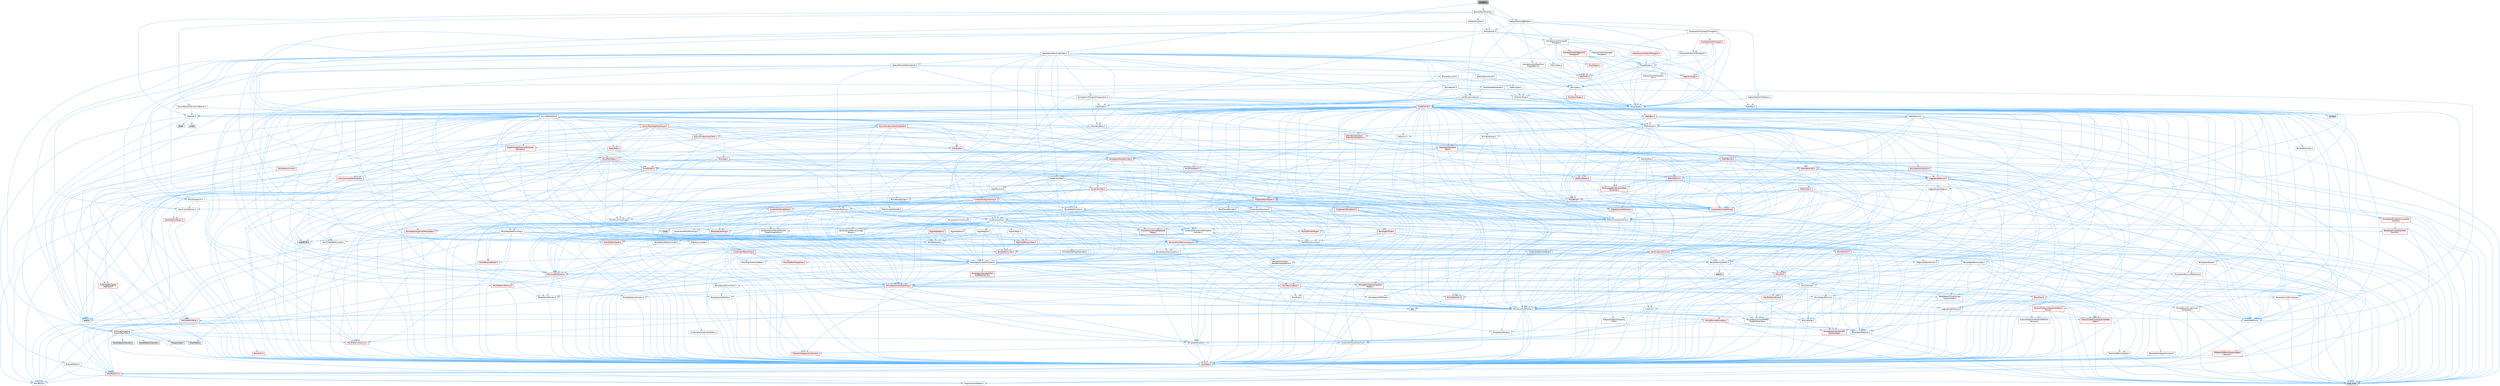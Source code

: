 digraph "Solidify.h"
{
 // INTERACTIVE_SVG=YES
 // LATEX_PDF_SIZE
  bgcolor="transparent";
  edge [fontname=Helvetica,fontsize=10,labelfontname=Helvetica,labelfontsize=10];
  node [fontname=Helvetica,fontsize=10,shape=box,height=0.2,width=0.4];
  Node1 [id="Node000001",label="Solidify.h",height=0.2,width=0.4,color="gray40", fillcolor="grey60", style="filled", fontcolor="black",tooltip=" "];
  Node1 -> Node2 [id="edge1_Node000001_Node000002",color="steelblue1",style="solid",tooltip=" "];
  Node2 [id="Node000002",label="Spatial/MeshAABBTree3.h",height=0.2,width=0.4,color="grey40", fillcolor="white", style="filled",URL="$d8/d90/MeshAABBTree3_8h.html",tooltip=" "];
  Node2 -> Node3 [id="edge2_Node000002_Node000003",color="steelblue1",style="solid",tooltip=" "];
  Node3 [id="Node000003",label="Util/DynamicVector.h",height=0.2,width=0.4,color="grey40", fillcolor="white", style="filled",URL="$d5/dfc/DynamicVector_8h.html",tooltip=" "];
  Node3 -> Node4 [id="edge3_Node000003_Node000004",color="steelblue1",style="solid",tooltip=" "];
  Node4 [id="Node000004",label="CoreMinimal.h",height=0.2,width=0.4,color="red", fillcolor="#FFF0F0", style="filled",URL="$d7/d67/CoreMinimal_8h.html",tooltip=" "];
  Node4 -> Node5 [id="edge4_Node000004_Node000005",color="steelblue1",style="solid",tooltip=" "];
  Node5 [id="Node000005",label="CoreTypes.h",height=0.2,width=0.4,color="red", fillcolor="#FFF0F0", style="filled",URL="$dc/dec/CoreTypes_8h.html",tooltip=" "];
  Node5 -> Node6 [id="edge5_Node000005_Node000006",color="steelblue1",style="solid",tooltip=" "];
  Node6 [id="Node000006",label="HAL/Platform.h",height=0.2,width=0.4,color="red", fillcolor="#FFF0F0", style="filled",URL="$d9/dd0/Platform_8h.html",tooltip=" "];
  Node6 -> Node7 [id="edge6_Node000006_Node000007",color="steelblue1",style="solid",tooltip=" "];
  Node7 [id="Node000007",label="Misc/Build.h",height=0.2,width=0.4,color="grey40", fillcolor="white", style="filled",URL="$d3/dbb/Build_8h.html",tooltip=" "];
  Node6 -> Node9 [id="edge7_Node000006_Node000009",color="steelblue1",style="solid",tooltip=" "];
  Node9 [id="Node000009",label="type_traits",height=0.2,width=0.4,color="grey60", fillcolor="#E0E0E0", style="filled",tooltip=" "];
  Node6 -> Node10 [id="edge8_Node000006_Node000010",color="steelblue1",style="solid",tooltip=" "];
  Node10 [id="Node000010",label="PreprocessorHelpers.h",height=0.2,width=0.4,color="grey40", fillcolor="white", style="filled",URL="$db/ddb/PreprocessorHelpers_8h.html",tooltip=" "];
  Node4 -> Node19 [id="edge9_Node000004_Node000019",color="steelblue1",style="solid",tooltip=" "];
  Node19 [id="Node000019",label="CoreFwd.h",height=0.2,width=0.4,color="grey40", fillcolor="white", style="filled",URL="$d1/d1e/CoreFwd_8h.html",tooltip=" "];
  Node19 -> Node5 [id="edge10_Node000019_Node000005",color="steelblue1",style="solid",tooltip=" "];
  Node19 -> Node20 [id="edge11_Node000019_Node000020",color="steelblue1",style="solid",tooltip=" "];
  Node20 [id="Node000020",label="Containers/ContainersFwd.h",height=0.2,width=0.4,color="grey40", fillcolor="white", style="filled",URL="$d4/d0a/ContainersFwd_8h.html",tooltip=" "];
  Node20 -> Node6 [id="edge12_Node000020_Node000006",color="steelblue1",style="solid",tooltip=" "];
  Node20 -> Node5 [id="edge13_Node000020_Node000005",color="steelblue1",style="solid",tooltip=" "];
  Node20 -> Node21 [id="edge14_Node000020_Node000021",color="steelblue1",style="solid",tooltip=" "];
  Node21 [id="Node000021",label="Traits/IsContiguousContainer.h",height=0.2,width=0.4,color="red", fillcolor="#FFF0F0", style="filled",URL="$d5/d3c/IsContiguousContainer_8h.html",tooltip=" "];
  Node21 -> Node5 [id="edge15_Node000021_Node000005",color="steelblue1",style="solid",tooltip=" "];
  Node19 -> Node24 [id="edge16_Node000019_Node000024",color="steelblue1",style="solid",tooltip=" "];
  Node24 [id="Node000024",label="Math/MathFwd.h",height=0.2,width=0.4,color="grey40", fillcolor="white", style="filled",URL="$d2/d10/MathFwd_8h.html",tooltip=" "];
  Node24 -> Node6 [id="edge17_Node000024_Node000006",color="steelblue1",style="solid",tooltip=" "];
  Node19 -> Node25 [id="edge18_Node000019_Node000025",color="steelblue1",style="solid",tooltip=" "];
  Node25 [id="Node000025",label="UObject/UObjectHierarchy\lFwd.h",height=0.2,width=0.4,color="grey40", fillcolor="white", style="filled",URL="$d3/d13/UObjectHierarchyFwd_8h.html",tooltip=" "];
  Node4 -> Node25 [id="edge19_Node000004_Node000025",color="steelblue1",style="solid",tooltip=" "];
  Node4 -> Node20 [id="edge20_Node000004_Node000020",color="steelblue1",style="solid",tooltip=" "];
  Node4 -> Node26 [id="edge21_Node000004_Node000026",color="steelblue1",style="solid",tooltip=" "];
  Node26 [id="Node000026",label="Misc/VarArgs.h",height=0.2,width=0.4,color="grey40", fillcolor="white", style="filled",URL="$d5/d6f/VarArgs_8h.html",tooltip=" "];
  Node26 -> Node5 [id="edge22_Node000026_Node000005",color="steelblue1",style="solid",tooltip=" "];
  Node4 -> Node27 [id="edge23_Node000004_Node000027",color="steelblue1",style="solid",tooltip=" "];
  Node27 [id="Node000027",label="Logging/LogVerbosity.h",height=0.2,width=0.4,color="grey40", fillcolor="white", style="filled",URL="$d2/d8f/LogVerbosity_8h.html",tooltip=" "];
  Node27 -> Node5 [id="edge24_Node000027_Node000005",color="steelblue1",style="solid",tooltip=" "];
  Node4 -> Node28 [id="edge25_Node000004_Node000028",color="steelblue1",style="solid",tooltip=" "];
  Node28 [id="Node000028",label="Misc/OutputDevice.h",height=0.2,width=0.4,color="grey40", fillcolor="white", style="filled",URL="$d7/d32/OutputDevice_8h.html",tooltip=" "];
  Node28 -> Node19 [id="edge26_Node000028_Node000019",color="steelblue1",style="solid",tooltip=" "];
  Node28 -> Node5 [id="edge27_Node000028_Node000005",color="steelblue1",style="solid",tooltip=" "];
  Node28 -> Node27 [id="edge28_Node000028_Node000027",color="steelblue1",style="solid",tooltip=" "];
  Node28 -> Node26 [id="edge29_Node000028_Node000026",color="steelblue1",style="solid",tooltip=" "];
  Node28 -> Node29 [id="edge30_Node000028_Node000029",color="steelblue1",style="solid",tooltip=" "];
  Node29 [id="Node000029",label="Templates/IsArrayOrRefOf\lTypeByPredicate.h",height=0.2,width=0.4,color="grey40", fillcolor="white", style="filled",URL="$d6/da1/IsArrayOrRefOfTypeByPredicate_8h.html",tooltip=" "];
  Node29 -> Node5 [id="edge31_Node000029_Node000005",color="steelblue1",style="solid",tooltip=" "];
  Node28 -> Node30 [id="edge32_Node000028_Node000030",color="steelblue1",style="solid",tooltip=" "];
  Node30 [id="Node000030",label="Templates/IsValidVariadic\lFunctionArg.h",height=0.2,width=0.4,color="red", fillcolor="#FFF0F0", style="filled",URL="$d0/dc8/IsValidVariadicFunctionArg_8h.html",tooltip=" "];
  Node30 -> Node5 [id="edge33_Node000030_Node000005",color="steelblue1",style="solid",tooltip=" "];
  Node30 -> Node9 [id="edge34_Node000030_Node000009",color="steelblue1",style="solid",tooltip=" "];
  Node28 -> Node32 [id="edge35_Node000028_Node000032",color="steelblue1",style="solid",tooltip=" "];
  Node32 [id="Node000032",label="Traits/IsCharEncodingCompatible\lWith.h",height=0.2,width=0.4,color="red", fillcolor="#FFF0F0", style="filled",URL="$df/dd1/IsCharEncodingCompatibleWith_8h.html",tooltip=" "];
  Node32 -> Node9 [id="edge36_Node000032_Node000009",color="steelblue1",style="solid",tooltip=" "];
  Node4 -> Node34 [id="edge37_Node000004_Node000034",color="steelblue1",style="solid",tooltip=" "];
  Node34 [id="Node000034",label="HAL/PlatformCrt.h",height=0.2,width=0.4,color="red", fillcolor="#FFF0F0", style="filled",URL="$d8/d75/PlatformCrt_8h.html",tooltip=" "];
  Node34 -> Node35 [id="edge38_Node000034_Node000035",color="steelblue1",style="solid",tooltip=" "];
  Node35 [id="Node000035",label="new",height=0.2,width=0.4,color="grey60", fillcolor="#E0E0E0", style="filled",tooltip=" "];
  Node4 -> Node44 [id="edge39_Node000004_Node000044",color="steelblue1",style="solid",tooltip=" "];
  Node44 [id="Node000044",label="HAL/PlatformMisc.h",height=0.2,width=0.4,color="red", fillcolor="#FFF0F0", style="filled",URL="$d0/df5/PlatformMisc_8h.html",tooltip=" "];
  Node44 -> Node5 [id="edge40_Node000044_Node000005",color="steelblue1",style="solid",tooltip=" "];
  Node44 -> Node55 [id="edge41_Node000044_Node000055",color="steelblue1",style="solid",tooltip=" "];
  Node55 [id="Node000055",label="ProfilingDebugging\l/CpuProfilerTrace.h",height=0.2,width=0.4,color="grey40", fillcolor="white", style="filled",URL="$da/dcb/CpuProfilerTrace_8h.html",tooltip=" "];
  Node55 -> Node5 [id="edge42_Node000055_Node000005",color="steelblue1",style="solid",tooltip=" "];
  Node55 -> Node20 [id="edge43_Node000055_Node000020",color="steelblue1",style="solid",tooltip=" "];
  Node55 -> Node56 [id="edge44_Node000055_Node000056",color="steelblue1",style="solid",tooltip=" "];
  Node56 [id="Node000056",label="HAL/PlatformAtomics.h",height=0.2,width=0.4,color="red", fillcolor="#FFF0F0", style="filled",URL="$d3/d36/PlatformAtomics_8h.html",tooltip=" "];
  Node56 -> Node5 [id="edge45_Node000056_Node000005",color="steelblue1",style="solid",tooltip=" "];
  Node55 -> Node10 [id="edge46_Node000055_Node000010",color="steelblue1",style="solid",tooltip=" "];
  Node55 -> Node7 [id="edge47_Node000055_Node000007",color="steelblue1",style="solid",tooltip=" "];
  Node55 -> Node59 [id="edge48_Node000055_Node000059",color="steelblue1",style="solid",tooltip=" "];
  Node59 [id="Node000059",label="Trace/Config.h",height=0.2,width=0.4,color="grey60", fillcolor="#E0E0E0", style="filled",tooltip=" "];
  Node55 -> Node60 [id="edge49_Node000055_Node000060",color="steelblue1",style="solid",tooltip=" "];
  Node60 [id="Node000060",label="Trace/Detail/Channel.h",height=0.2,width=0.4,color="grey60", fillcolor="#E0E0E0", style="filled",tooltip=" "];
  Node55 -> Node61 [id="edge50_Node000055_Node000061",color="steelblue1",style="solid",tooltip=" "];
  Node61 [id="Node000061",label="Trace/Detail/Channel.inl",height=0.2,width=0.4,color="grey60", fillcolor="#E0E0E0", style="filled",tooltip=" "];
  Node55 -> Node62 [id="edge51_Node000055_Node000062",color="steelblue1",style="solid",tooltip=" "];
  Node62 [id="Node000062",label="Trace/Trace.h",height=0.2,width=0.4,color="grey60", fillcolor="#E0E0E0", style="filled",tooltip=" "];
  Node4 -> Node63 [id="edge52_Node000004_Node000063",color="steelblue1",style="solid",tooltip=" "];
  Node63 [id="Node000063",label="Misc/AssertionMacros.h",height=0.2,width=0.4,color="grey40", fillcolor="white", style="filled",URL="$d0/dfa/AssertionMacros_8h.html",tooltip=" "];
  Node63 -> Node5 [id="edge53_Node000063_Node000005",color="steelblue1",style="solid",tooltip=" "];
  Node63 -> Node6 [id="edge54_Node000063_Node000006",color="steelblue1",style="solid",tooltip=" "];
  Node63 -> Node44 [id="edge55_Node000063_Node000044",color="steelblue1",style="solid",tooltip=" "];
  Node63 -> Node10 [id="edge56_Node000063_Node000010",color="steelblue1",style="solid",tooltip=" "];
  Node63 -> Node64 [id="edge57_Node000063_Node000064",color="steelblue1",style="solid",tooltip=" "];
  Node64 [id="Node000064",label="Templates/EnableIf.h",height=0.2,width=0.4,color="grey40", fillcolor="white", style="filled",URL="$d7/d60/EnableIf_8h.html",tooltip=" "];
  Node64 -> Node5 [id="edge58_Node000064_Node000005",color="steelblue1",style="solid",tooltip=" "];
  Node63 -> Node29 [id="edge59_Node000063_Node000029",color="steelblue1",style="solid",tooltip=" "];
  Node63 -> Node30 [id="edge60_Node000063_Node000030",color="steelblue1",style="solid",tooltip=" "];
  Node63 -> Node32 [id="edge61_Node000063_Node000032",color="steelblue1",style="solid",tooltip=" "];
  Node63 -> Node26 [id="edge62_Node000063_Node000026",color="steelblue1",style="solid",tooltip=" "];
  Node63 -> Node65 [id="edge63_Node000063_Node000065",color="steelblue1",style="solid",tooltip=" "];
  Node65 [id="Node000065",label="String/FormatStringSan.h",height=0.2,width=0.4,color="red", fillcolor="#FFF0F0", style="filled",URL="$d3/d8b/FormatStringSan_8h.html",tooltip=" "];
  Node65 -> Node9 [id="edge64_Node000065_Node000009",color="steelblue1",style="solid",tooltip=" "];
  Node65 -> Node5 [id="edge65_Node000065_Node000005",color="steelblue1",style="solid",tooltip=" "];
  Node65 -> Node66 [id="edge66_Node000065_Node000066",color="steelblue1",style="solid",tooltip=" "];
  Node66 [id="Node000066",label="Templates/Requires.h",height=0.2,width=0.4,color="grey40", fillcolor="white", style="filled",URL="$dc/d96/Requires_8h.html",tooltip=" "];
  Node66 -> Node64 [id="edge67_Node000066_Node000064",color="steelblue1",style="solid",tooltip=" "];
  Node66 -> Node9 [id="edge68_Node000066_Node000009",color="steelblue1",style="solid",tooltip=" "];
  Node65 -> Node67 [id="edge69_Node000065_Node000067",color="steelblue1",style="solid",tooltip=" "];
  Node67 [id="Node000067",label="Templates/Identity.h",height=0.2,width=0.4,color="grey40", fillcolor="white", style="filled",URL="$d0/dd5/Identity_8h.html",tooltip=" "];
  Node65 -> Node30 [id="edge70_Node000065_Node000030",color="steelblue1",style="solid",tooltip=" "];
  Node65 -> Node20 [id="edge71_Node000065_Node000020",color="steelblue1",style="solid",tooltip=" "];
  Node63 -> Node71 [id="edge72_Node000063_Node000071",color="steelblue1",style="solid",tooltip=" "];
  Node71 [id="Node000071",label="atomic",height=0.2,width=0.4,color="grey60", fillcolor="#E0E0E0", style="filled",tooltip=" "];
  Node4 -> Node72 [id="edge73_Node000004_Node000072",color="steelblue1",style="solid",tooltip=" "];
  Node72 [id="Node000072",label="Templates/IsPointer.h",height=0.2,width=0.4,color="grey40", fillcolor="white", style="filled",URL="$d7/d05/IsPointer_8h.html",tooltip=" "];
  Node72 -> Node5 [id="edge74_Node000072_Node000005",color="steelblue1",style="solid",tooltip=" "];
  Node4 -> Node73 [id="edge75_Node000004_Node000073",color="steelblue1",style="solid",tooltip=" "];
  Node73 [id="Node000073",label="HAL/PlatformMemory.h",height=0.2,width=0.4,color="red", fillcolor="#FFF0F0", style="filled",URL="$de/d68/PlatformMemory_8h.html",tooltip=" "];
  Node73 -> Node5 [id="edge76_Node000073_Node000005",color="steelblue1",style="solid",tooltip=" "];
  Node4 -> Node56 [id="edge77_Node000004_Node000056",color="steelblue1",style="solid",tooltip=" "];
  Node4 -> Node78 [id="edge78_Node000004_Node000078",color="steelblue1",style="solid",tooltip=" "];
  Node78 [id="Node000078",label="Misc/Exec.h",height=0.2,width=0.4,color="grey40", fillcolor="white", style="filled",URL="$de/ddb/Exec_8h.html",tooltip=" "];
  Node78 -> Node5 [id="edge79_Node000078_Node000005",color="steelblue1",style="solid",tooltip=" "];
  Node78 -> Node63 [id="edge80_Node000078_Node000063",color="steelblue1",style="solid",tooltip=" "];
  Node4 -> Node79 [id="edge81_Node000004_Node000079",color="steelblue1",style="solid",tooltip=" "];
  Node79 [id="Node000079",label="HAL/MemoryBase.h",height=0.2,width=0.4,color="red", fillcolor="#FFF0F0", style="filled",URL="$d6/d9f/MemoryBase_8h.html",tooltip=" "];
  Node79 -> Node5 [id="edge82_Node000079_Node000005",color="steelblue1",style="solid",tooltip=" "];
  Node79 -> Node56 [id="edge83_Node000079_Node000056",color="steelblue1",style="solid",tooltip=" "];
  Node79 -> Node34 [id="edge84_Node000079_Node000034",color="steelblue1",style="solid",tooltip=" "];
  Node79 -> Node78 [id="edge85_Node000079_Node000078",color="steelblue1",style="solid",tooltip=" "];
  Node79 -> Node28 [id="edge86_Node000079_Node000028",color="steelblue1",style="solid",tooltip=" "];
  Node4 -> Node89 [id="edge87_Node000004_Node000089",color="steelblue1",style="solid",tooltip=" "];
  Node89 [id="Node000089",label="HAL/UnrealMemory.h",height=0.2,width=0.4,color="red", fillcolor="#FFF0F0", style="filled",URL="$d9/d96/UnrealMemory_8h.html",tooltip=" "];
  Node89 -> Node5 [id="edge88_Node000089_Node000005",color="steelblue1",style="solid",tooltip=" "];
  Node89 -> Node79 [id="edge89_Node000089_Node000079",color="steelblue1",style="solid",tooltip=" "];
  Node89 -> Node73 [id="edge90_Node000089_Node000073",color="steelblue1",style="solid",tooltip=" "];
  Node89 -> Node72 [id="edge91_Node000089_Node000072",color="steelblue1",style="solid",tooltip=" "];
  Node4 -> Node91 [id="edge92_Node000004_Node000091",color="steelblue1",style="solid",tooltip=" "];
  Node91 [id="Node000091",label="Templates/IsArithmetic.h",height=0.2,width=0.4,color="grey40", fillcolor="white", style="filled",URL="$d2/d5d/IsArithmetic_8h.html",tooltip=" "];
  Node91 -> Node5 [id="edge93_Node000091_Node000005",color="steelblue1",style="solid",tooltip=" "];
  Node4 -> Node85 [id="edge94_Node000004_Node000085",color="steelblue1",style="solid",tooltip=" "];
  Node85 [id="Node000085",label="Templates/AndOrNot.h",height=0.2,width=0.4,color="grey40", fillcolor="white", style="filled",URL="$db/d0a/AndOrNot_8h.html",tooltip=" "];
  Node85 -> Node5 [id="edge95_Node000085_Node000005",color="steelblue1",style="solid",tooltip=" "];
  Node4 -> Node92 [id="edge96_Node000004_Node000092",color="steelblue1",style="solid",tooltip=" "];
  Node92 [id="Node000092",label="Templates/IsPODType.h",height=0.2,width=0.4,color="grey40", fillcolor="white", style="filled",URL="$d7/db1/IsPODType_8h.html",tooltip=" "];
  Node92 -> Node5 [id="edge97_Node000092_Node000005",color="steelblue1",style="solid",tooltip=" "];
  Node4 -> Node93 [id="edge98_Node000004_Node000093",color="steelblue1",style="solid",tooltip=" "];
  Node93 [id="Node000093",label="Templates/IsUECoreType.h",height=0.2,width=0.4,color="grey40", fillcolor="white", style="filled",URL="$d1/db8/IsUECoreType_8h.html",tooltip=" "];
  Node93 -> Node5 [id="edge99_Node000093_Node000005",color="steelblue1",style="solid",tooltip=" "];
  Node93 -> Node9 [id="edge100_Node000093_Node000009",color="steelblue1",style="solid",tooltip=" "];
  Node4 -> Node86 [id="edge101_Node000004_Node000086",color="steelblue1",style="solid",tooltip=" "];
  Node86 [id="Node000086",label="Templates/IsTriviallyCopy\lConstructible.h",height=0.2,width=0.4,color="grey40", fillcolor="white", style="filled",URL="$d3/d78/IsTriviallyCopyConstructible_8h.html",tooltip=" "];
  Node86 -> Node5 [id="edge102_Node000086_Node000005",color="steelblue1",style="solid",tooltip=" "];
  Node86 -> Node9 [id="edge103_Node000086_Node000009",color="steelblue1",style="solid",tooltip=" "];
  Node4 -> Node94 [id="edge104_Node000004_Node000094",color="steelblue1",style="solid",tooltip=" "];
  Node94 [id="Node000094",label="Templates/UnrealTypeTraits.h",height=0.2,width=0.4,color="red", fillcolor="#FFF0F0", style="filled",URL="$d2/d2d/UnrealTypeTraits_8h.html",tooltip=" "];
  Node94 -> Node5 [id="edge105_Node000094_Node000005",color="steelblue1",style="solid",tooltip=" "];
  Node94 -> Node72 [id="edge106_Node000094_Node000072",color="steelblue1",style="solid",tooltip=" "];
  Node94 -> Node63 [id="edge107_Node000094_Node000063",color="steelblue1",style="solid",tooltip=" "];
  Node94 -> Node85 [id="edge108_Node000094_Node000085",color="steelblue1",style="solid",tooltip=" "];
  Node94 -> Node64 [id="edge109_Node000094_Node000064",color="steelblue1",style="solid",tooltip=" "];
  Node94 -> Node91 [id="edge110_Node000094_Node000091",color="steelblue1",style="solid",tooltip=" "];
  Node94 -> Node92 [id="edge111_Node000094_Node000092",color="steelblue1",style="solid",tooltip=" "];
  Node94 -> Node93 [id="edge112_Node000094_Node000093",color="steelblue1",style="solid",tooltip=" "];
  Node94 -> Node86 [id="edge113_Node000094_Node000086",color="steelblue1",style="solid",tooltip=" "];
  Node4 -> Node64 [id="edge114_Node000004_Node000064",color="steelblue1",style="solid",tooltip=" "];
  Node4 -> Node96 [id="edge115_Node000004_Node000096",color="steelblue1",style="solid",tooltip=" "];
  Node96 [id="Node000096",label="Templates/RemoveReference.h",height=0.2,width=0.4,color="grey40", fillcolor="white", style="filled",URL="$da/dbe/RemoveReference_8h.html",tooltip=" "];
  Node96 -> Node5 [id="edge116_Node000096_Node000005",color="steelblue1",style="solid",tooltip=" "];
  Node4 -> Node97 [id="edge117_Node000004_Node000097",color="steelblue1",style="solid",tooltip=" "];
  Node97 [id="Node000097",label="Templates/IntegralConstant.h",height=0.2,width=0.4,color="grey40", fillcolor="white", style="filled",URL="$db/d1b/IntegralConstant_8h.html",tooltip=" "];
  Node97 -> Node5 [id="edge118_Node000097_Node000005",color="steelblue1",style="solid",tooltip=" "];
  Node4 -> Node98 [id="edge119_Node000004_Node000098",color="steelblue1",style="solid",tooltip=" "];
  Node98 [id="Node000098",label="Templates/IsClass.h",height=0.2,width=0.4,color="grey40", fillcolor="white", style="filled",URL="$db/dcb/IsClass_8h.html",tooltip=" "];
  Node98 -> Node5 [id="edge120_Node000098_Node000005",color="steelblue1",style="solid",tooltip=" "];
  Node4 -> Node99 [id="edge121_Node000004_Node000099",color="steelblue1",style="solid",tooltip=" "];
  Node99 [id="Node000099",label="Templates/TypeCompatible\lBytes.h",height=0.2,width=0.4,color="red", fillcolor="#FFF0F0", style="filled",URL="$df/d0a/TypeCompatibleBytes_8h.html",tooltip=" "];
  Node99 -> Node5 [id="edge122_Node000099_Node000005",color="steelblue1",style="solid",tooltip=" "];
  Node99 -> Node35 [id="edge123_Node000099_Node000035",color="steelblue1",style="solid",tooltip=" "];
  Node99 -> Node9 [id="edge124_Node000099_Node000009",color="steelblue1",style="solid",tooltip=" "];
  Node4 -> Node21 [id="edge125_Node000004_Node000021",color="steelblue1",style="solid",tooltip=" "];
  Node4 -> Node100 [id="edge126_Node000004_Node000100",color="steelblue1",style="solid",tooltip=" "];
  Node100 [id="Node000100",label="Templates/UnrealTemplate.h",height=0.2,width=0.4,color="grey40", fillcolor="white", style="filled",URL="$d4/d24/UnrealTemplate_8h.html",tooltip=" "];
  Node100 -> Node5 [id="edge127_Node000100_Node000005",color="steelblue1",style="solid",tooltip=" "];
  Node100 -> Node72 [id="edge128_Node000100_Node000072",color="steelblue1",style="solid",tooltip=" "];
  Node100 -> Node89 [id="edge129_Node000100_Node000089",color="steelblue1",style="solid",tooltip=" "];
  Node100 -> Node101 [id="edge130_Node000100_Node000101",color="steelblue1",style="solid",tooltip=" "];
  Node101 [id="Node000101",label="Templates/CopyQualifiers\lAndRefsFromTo.h",height=0.2,width=0.4,color="red", fillcolor="#FFF0F0", style="filled",URL="$d3/db3/CopyQualifiersAndRefsFromTo_8h.html",tooltip=" "];
  Node100 -> Node94 [id="edge131_Node000100_Node000094",color="steelblue1",style="solid",tooltip=" "];
  Node100 -> Node96 [id="edge132_Node000100_Node000096",color="steelblue1",style="solid",tooltip=" "];
  Node100 -> Node66 [id="edge133_Node000100_Node000066",color="steelblue1",style="solid",tooltip=" "];
  Node100 -> Node99 [id="edge134_Node000100_Node000099",color="steelblue1",style="solid",tooltip=" "];
  Node100 -> Node67 [id="edge135_Node000100_Node000067",color="steelblue1",style="solid",tooltip=" "];
  Node100 -> Node21 [id="edge136_Node000100_Node000021",color="steelblue1",style="solid",tooltip=" "];
  Node100 -> Node103 [id="edge137_Node000100_Node000103",color="steelblue1",style="solid",tooltip=" "];
  Node103 [id="Node000103",label="Traits/UseBitwiseSwap.h",height=0.2,width=0.4,color="grey40", fillcolor="white", style="filled",URL="$db/df3/UseBitwiseSwap_8h.html",tooltip=" "];
  Node103 -> Node5 [id="edge138_Node000103_Node000005",color="steelblue1",style="solid",tooltip=" "];
  Node103 -> Node9 [id="edge139_Node000103_Node000009",color="steelblue1",style="solid",tooltip=" "];
  Node100 -> Node9 [id="edge140_Node000100_Node000009",color="steelblue1",style="solid",tooltip=" "];
  Node4 -> Node49 [id="edge141_Node000004_Node000049",color="steelblue1",style="solid",tooltip=" "];
  Node49 [id="Node000049",label="Math/NumericLimits.h",height=0.2,width=0.4,color="grey40", fillcolor="white", style="filled",URL="$df/d1b/NumericLimits_8h.html",tooltip=" "];
  Node49 -> Node5 [id="edge142_Node000049_Node000005",color="steelblue1",style="solid",tooltip=" "];
  Node4 -> Node104 [id="edge143_Node000004_Node000104",color="steelblue1",style="solid",tooltip=" "];
  Node104 [id="Node000104",label="HAL/PlatformMath.h",height=0.2,width=0.4,color="red", fillcolor="#FFF0F0", style="filled",URL="$dc/d53/PlatformMath_8h.html",tooltip=" "];
  Node104 -> Node5 [id="edge144_Node000104_Node000005",color="steelblue1",style="solid",tooltip=" "];
  Node4 -> Node87 [id="edge145_Node000004_Node000087",color="steelblue1",style="solid",tooltip=" "];
  Node87 [id="Node000087",label="Templates/IsTriviallyCopy\lAssignable.h",height=0.2,width=0.4,color="grey40", fillcolor="white", style="filled",URL="$d2/df2/IsTriviallyCopyAssignable_8h.html",tooltip=" "];
  Node87 -> Node5 [id="edge146_Node000087_Node000005",color="steelblue1",style="solid",tooltip=" "];
  Node87 -> Node9 [id="edge147_Node000087_Node000009",color="steelblue1",style="solid",tooltip=" "];
  Node4 -> Node112 [id="edge148_Node000004_Node000112",color="steelblue1",style="solid",tooltip=" "];
  Node112 [id="Node000112",label="Templates/MemoryOps.h",height=0.2,width=0.4,color="grey40", fillcolor="white", style="filled",URL="$db/dea/MemoryOps_8h.html",tooltip=" "];
  Node112 -> Node5 [id="edge149_Node000112_Node000005",color="steelblue1",style="solid",tooltip=" "];
  Node112 -> Node89 [id="edge150_Node000112_Node000089",color="steelblue1",style="solid",tooltip=" "];
  Node112 -> Node87 [id="edge151_Node000112_Node000087",color="steelblue1",style="solid",tooltip=" "];
  Node112 -> Node86 [id="edge152_Node000112_Node000086",color="steelblue1",style="solid",tooltip=" "];
  Node112 -> Node66 [id="edge153_Node000112_Node000066",color="steelblue1",style="solid",tooltip=" "];
  Node112 -> Node94 [id="edge154_Node000112_Node000094",color="steelblue1",style="solid",tooltip=" "];
  Node112 -> Node103 [id="edge155_Node000112_Node000103",color="steelblue1",style="solid",tooltip=" "];
  Node112 -> Node35 [id="edge156_Node000112_Node000035",color="steelblue1",style="solid",tooltip=" "];
  Node112 -> Node9 [id="edge157_Node000112_Node000009",color="steelblue1",style="solid",tooltip=" "];
  Node4 -> Node113 [id="edge158_Node000004_Node000113",color="steelblue1",style="solid",tooltip=" "];
  Node113 [id="Node000113",label="Containers/ContainerAllocation\lPolicies.h",height=0.2,width=0.4,color="grey40", fillcolor="white", style="filled",URL="$d7/dff/ContainerAllocationPolicies_8h.html",tooltip=" "];
  Node113 -> Node5 [id="edge159_Node000113_Node000005",color="steelblue1",style="solid",tooltip=" "];
  Node113 -> Node114 [id="edge160_Node000113_Node000114",color="steelblue1",style="solid",tooltip=" "];
  Node114 [id="Node000114",label="Containers/ContainerHelpers.h",height=0.2,width=0.4,color="grey40", fillcolor="white", style="filled",URL="$d7/d33/ContainerHelpers_8h.html",tooltip=" "];
  Node114 -> Node5 [id="edge161_Node000114_Node000005",color="steelblue1",style="solid",tooltip=" "];
  Node113 -> Node113 [id="edge162_Node000113_Node000113",color="steelblue1",style="solid",tooltip=" "];
  Node113 -> Node104 [id="edge163_Node000113_Node000104",color="steelblue1",style="solid",tooltip=" "];
  Node113 -> Node89 [id="edge164_Node000113_Node000089",color="steelblue1",style="solid",tooltip=" "];
  Node113 -> Node49 [id="edge165_Node000113_Node000049",color="steelblue1",style="solid",tooltip=" "];
  Node113 -> Node63 [id="edge166_Node000113_Node000063",color="steelblue1",style="solid",tooltip=" "];
  Node113 -> Node115 [id="edge167_Node000113_Node000115",color="steelblue1",style="solid",tooltip=" "];
  Node115 [id="Node000115",label="Templates/IsPolymorphic.h",height=0.2,width=0.4,color="grey40", fillcolor="white", style="filled",URL="$dc/d20/IsPolymorphic_8h.html",tooltip=" "];
  Node113 -> Node112 [id="edge168_Node000113_Node000112",color="steelblue1",style="solid",tooltip=" "];
  Node113 -> Node99 [id="edge169_Node000113_Node000099",color="steelblue1",style="solid",tooltip=" "];
  Node113 -> Node9 [id="edge170_Node000113_Node000009",color="steelblue1",style="solid",tooltip=" "];
  Node4 -> Node116 [id="edge171_Node000004_Node000116",color="steelblue1",style="solid",tooltip=" "];
  Node116 [id="Node000116",label="Templates/IsEnumClass.h",height=0.2,width=0.4,color="grey40", fillcolor="white", style="filled",URL="$d7/d15/IsEnumClass_8h.html",tooltip=" "];
  Node116 -> Node5 [id="edge172_Node000116_Node000005",color="steelblue1",style="solid",tooltip=" "];
  Node116 -> Node85 [id="edge173_Node000116_Node000085",color="steelblue1",style="solid",tooltip=" "];
  Node4 -> Node117 [id="edge174_Node000004_Node000117",color="steelblue1",style="solid",tooltip=" "];
  Node117 [id="Node000117",label="HAL/PlatformProperties.h",height=0.2,width=0.4,color="red", fillcolor="#FFF0F0", style="filled",URL="$d9/db0/PlatformProperties_8h.html",tooltip=" "];
  Node117 -> Node5 [id="edge175_Node000117_Node000005",color="steelblue1",style="solid",tooltip=" "];
  Node4 -> Node120 [id="edge176_Node000004_Node000120",color="steelblue1",style="solid",tooltip=" "];
  Node120 [id="Node000120",label="Misc/EngineVersionBase.h",height=0.2,width=0.4,color="grey40", fillcolor="white", style="filled",URL="$d5/d2b/EngineVersionBase_8h.html",tooltip=" "];
  Node120 -> Node5 [id="edge177_Node000120_Node000005",color="steelblue1",style="solid",tooltip=" "];
  Node4 -> Node121 [id="edge178_Node000004_Node000121",color="steelblue1",style="solid",tooltip=" "];
  Node121 [id="Node000121",label="Internationalization\l/TextNamespaceFwd.h",height=0.2,width=0.4,color="grey40", fillcolor="white", style="filled",URL="$d8/d97/TextNamespaceFwd_8h.html",tooltip=" "];
  Node121 -> Node5 [id="edge179_Node000121_Node000005",color="steelblue1",style="solid",tooltip=" "];
  Node4 -> Node122 [id="edge180_Node000004_Node000122",color="steelblue1",style="solid",tooltip=" "];
  Node122 [id="Node000122",label="Serialization/Archive.h",height=0.2,width=0.4,color="red", fillcolor="#FFF0F0", style="filled",URL="$d7/d3b/Archive_8h.html",tooltip=" "];
  Node122 -> Node19 [id="edge181_Node000122_Node000019",color="steelblue1",style="solid",tooltip=" "];
  Node122 -> Node5 [id="edge182_Node000122_Node000005",color="steelblue1",style="solid",tooltip=" "];
  Node122 -> Node117 [id="edge183_Node000122_Node000117",color="steelblue1",style="solid",tooltip=" "];
  Node122 -> Node121 [id="edge184_Node000122_Node000121",color="steelblue1",style="solid",tooltip=" "];
  Node122 -> Node24 [id="edge185_Node000122_Node000024",color="steelblue1",style="solid",tooltip=" "];
  Node122 -> Node63 [id="edge186_Node000122_Node000063",color="steelblue1",style="solid",tooltip=" "];
  Node122 -> Node7 [id="edge187_Node000122_Node000007",color="steelblue1",style="solid",tooltip=" "];
  Node122 -> Node120 [id="edge188_Node000122_Node000120",color="steelblue1",style="solid",tooltip=" "];
  Node122 -> Node26 [id="edge189_Node000122_Node000026",color="steelblue1",style="solid",tooltip=" "];
  Node122 -> Node64 [id="edge190_Node000122_Node000064",color="steelblue1",style="solid",tooltip=" "];
  Node122 -> Node29 [id="edge191_Node000122_Node000029",color="steelblue1",style="solid",tooltip=" "];
  Node122 -> Node116 [id="edge192_Node000122_Node000116",color="steelblue1",style="solid",tooltip=" "];
  Node122 -> Node30 [id="edge193_Node000122_Node000030",color="steelblue1",style="solid",tooltip=" "];
  Node122 -> Node100 [id="edge194_Node000122_Node000100",color="steelblue1",style="solid",tooltip=" "];
  Node122 -> Node32 [id="edge195_Node000122_Node000032",color="steelblue1",style="solid",tooltip=" "];
  Node122 -> Node125 [id="edge196_Node000122_Node000125",color="steelblue1",style="solid",tooltip=" "];
  Node125 [id="Node000125",label="UObject/ObjectVersion.h",height=0.2,width=0.4,color="grey40", fillcolor="white", style="filled",URL="$da/d63/ObjectVersion_8h.html",tooltip=" "];
  Node125 -> Node5 [id="edge197_Node000125_Node000005",color="steelblue1",style="solid",tooltip=" "];
  Node4 -> Node126 [id="edge198_Node000004_Node000126",color="steelblue1",style="solid",tooltip=" "];
  Node126 [id="Node000126",label="Templates/Less.h",height=0.2,width=0.4,color="grey40", fillcolor="white", style="filled",URL="$de/dc8/Less_8h.html",tooltip=" "];
  Node126 -> Node5 [id="edge199_Node000126_Node000005",color="steelblue1",style="solid",tooltip=" "];
  Node126 -> Node100 [id="edge200_Node000126_Node000100",color="steelblue1",style="solid",tooltip=" "];
  Node4 -> Node127 [id="edge201_Node000004_Node000127",color="steelblue1",style="solid",tooltip=" "];
  Node127 [id="Node000127",label="Templates/Sorting.h",height=0.2,width=0.4,color="red", fillcolor="#FFF0F0", style="filled",URL="$d3/d9e/Sorting_8h.html",tooltip=" "];
  Node127 -> Node5 [id="edge202_Node000127_Node000005",color="steelblue1",style="solid",tooltip=" "];
  Node127 -> Node104 [id="edge203_Node000127_Node000104",color="steelblue1",style="solid",tooltip=" "];
  Node127 -> Node126 [id="edge204_Node000127_Node000126",color="steelblue1",style="solid",tooltip=" "];
  Node4 -> Node138 [id="edge205_Node000004_Node000138",color="steelblue1",style="solid",tooltip=" "];
  Node138 [id="Node000138",label="Misc/Char.h",height=0.2,width=0.4,color="red", fillcolor="#FFF0F0", style="filled",URL="$d0/d58/Char_8h.html",tooltip=" "];
  Node138 -> Node5 [id="edge206_Node000138_Node000005",color="steelblue1",style="solid",tooltip=" "];
  Node138 -> Node9 [id="edge207_Node000138_Node000009",color="steelblue1",style="solid",tooltip=" "];
  Node4 -> Node141 [id="edge208_Node000004_Node000141",color="steelblue1",style="solid",tooltip=" "];
  Node141 [id="Node000141",label="GenericPlatform/GenericPlatform\lStricmp.h",height=0.2,width=0.4,color="grey40", fillcolor="white", style="filled",URL="$d2/d86/GenericPlatformStricmp_8h.html",tooltip=" "];
  Node141 -> Node5 [id="edge209_Node000141_Node000005",color="steelblue1",style="solid",tooltip=" "];
  Node4 -> Node142 [id="edge210_Node000004_Node000142",color="steelblue1",style="solid",tooltip=" "];
  Node142 [id="Node000142",label="GenericPlatform/GenericPlatform\lString.h",height=0.2,width=0.4,color="red", fillcolor="#FFF0F0", style="filled",URL="$dd/d20/GenericPlatformString_8h.html",tooltip=" "];
  Node142 -> Node5 [id="edge211_Node000142_Node000005",color="steelblue1",style="solid",tooltip=" "];
  Node142 -> Node141 [id="edge212_Node000142_Node000141",color="steelblue1",style="solid",tooltip=" "];
  Node142 -> Node64 [id="edge213_Node000142_Node000064",color="steelblue1",style="solid",tooltip=" "];
  Node142 -> Node32 [id="edge214_Node000142_Node000032",color="steelblue1",style="solid",tooltip=" "];
  Node142 -> Node9 [id="edge215_Node000142_Node000009",color="steelblue1",style="solid",tooltip=" "];
  Node4 -> Node75 [id="edge216_Node000004_Node000075",color="steelblue1",style="solid",tooltip=" "];
  Node75 [id="Node000075",label="HAL/PlatformString.h",height=0.2,width=0.4,color="red", fillcolor="#FFF0F0", style="filled",URL="$db/db5/PlatformString_8h.html",tooltip=" "];
  Node75 -> Node5 [id="edge217_Node000075_Node000005",color="steelblue1",style="solid",tooltip=" "];
  Node4 -> Node145 [id="edge218_Node000004_Node000145",color="steelblue1",style="solid",tooltip=" "];
  Node145 [id="Node000145",label="Misc/CString.h",height=0.2,width=0.4,color="grey40", fillcolor="white", style="filled",URL="$d2/d49/CString_8h.html",tooltip=" "];
  Node145 -> Node5 [id="edge219_Node000145_Node000005",color="steelblue1",style="solid",tooltip=" "];
  Node145 -> Node34 [id="edge220_Node000145_Node000034",color="steelblue1",style="solid",tooltip=" "];
  Node145 -> Node75 [id="edge221_Node000145_Node000075",color="steelblue1",style="solid",tooltip=" "];
  Node145 -> Node63 [id="edge222_Node000145_Node000063",color="steelblue1",style="solid",tooltip=" "];
  Node145 -> Node138 [id="edge223_Node000145_Node000138",color="steelblue1",style="solid",tooltip=" "];
  Node145 -> Node26 [id="edge224_Node000145_Node000026",color="steelblue1",style="solid",tooltip=" "];
  Node145 -> Node29 [id="edge225_Node000145_Node000029",color="steelblue1",style="solid",tooltip=" "];
  Node145 -> Node30 [id="edge226_Node000145_Node000030",color="steelblue1",style="solid",tooltip=" "];
  Node145 -> Node32 [id="edge227_Node000145_Node000032",color="steelblue1",style="solid",tooltip=" "];
  Node4 -> Node146 [id="edge228_Node000004_Node000146",color="steelblue1",style="solid",tooltip=" "];
  Node146 [id="Node000146",label="Misc/Crc.h",height=0.2,width=0.4,color="red", fillcolor="#FFF0F0", style="filled",URL="$d4/dd2/Crc_8h.html",tooltip=" "];
  Node146 -> Node5 [id="edge229_Node000146_Node000005",color="steelblue1",style="solid",tooltip=" "];
  Node146 -> Node75 [id="edge230_Node000146_Node000075",color="steelblue1",style="solid",tooltip=" "];
  Node146 -> Node63 [id="edge231_Node000146_Node000063",color="steelblue1",style="solid",tooltip=" "];
  Node146 -> Node145 [id="edge232_Node000146_Node000145",color="steelblue1",style="solid",tooltip=" "];
  Node146 -> Node138 [id="edge233_Node000146_Node000138",color="steelblue1",style="solid",tooltip=" "];
  Node146 -> Node94 [id="edge234_Node000146_Node000094",color="steelblue1",style="solid",tooltip=" "];
  Node4 -> Node137 [id="edge235_Node000004_Node000137",color="steelblue1",style="solid",tooltip=" "];
  Node137 [id="Node000137",label="Math/UnrealMathUtility.h",height=0.2,width=0.4,color="grey40", fillcolor="white", style="filled",URL="$db/db8/UnrealMathUtility_8h.html",tooltip=" "];
  Node137 -> Node5 [id="edge236_Node000137_Node000005",color="steelblue1",style="solid",tooltip=" "];
  Node137 -> Node63 [id="edge237_Node000137_Node000063",color="steelblue1",style="solid",tooltip=" "];
  Node137 -> Node104 [id="edge238_Node000137_Node000104",color="steelblue1",style="solid",tooltip=" "];
  Node137 -> Node24 [id="edge239_Node000137_Node000024",color="steelblue1",style="solid",tooltip=" "];
  Node137 -> Node67 [id="edge240_Node000137_Node000067",color="steelblue1",style="solid",tooltip=" "];
  Node137 -> Node66 [id="edge241_Node000137_Node000066",color="steelblue1",style="solid",tooltip=" "];
  Node4 -> Node147 [id="edge242_Node000004_Node000147",color="steelblue1",style="solid",tooltip=" "];
  Node147 [id="Node000147",label="Containers/UnrealString.h",height=0.2,width=0.4,color="red", fillcolor="#FFF0F0", style="filled",URL="$d5/dba/UnrealString_8h.html",tooltip=" "];
  Node4 -> Node151 [id="edge243_Node000004_Node000151",color="steelblue1",style="solid",tooltip=" "];
  Node151 [id="Node000151",label="Containers/Array.h",height=0.2,width=0.4,color="grey40", fillcolor="white", style="filled",URL="$df/dd0/Array_8h.html",tooltip=" "];
  Node151 -> Node5 [id="edge244_Node000151_Node000005",color="steelblue1",style="solid",tooltip=" "];
  Node151 -> Node63 [id="edge245_Node000151_Node000063",color="steelblue1",style="solid",tooltip=" "];
  Node151 -> Node152 [id="edge246_Node000151_Node000152",color="steelblue1",style="solid",tooltip=" "];
  Node152 [id="Node000152",label="Misc/IntrusiveUnsetOptional\lState.h",height=0.2,width=0.4,color="red", fillcolor="#FFF0F0", style="filled",URL="$d2/d0a/IntrusiveUnsetOptionalState_8h.html",tooltip=" "];
  Node151 -> Node154 [id="edge247_Node000151_Node000154",color="steelblue1",style="solid",tooltip=" "];
  Node154 [id="Node000154",label="Misc/ReverseIterate.h",height=0.2,width=0.4,color="red", fillcolor="#FFF0F0", style="filled",URL="$db/de3/ReverseIterate_8h.html",tooltip=" "];
  Node154 -> Node6 [id="edge248_Node000154_Node000006",color="steelblue1",style="solid",tooltip=" "];
  Node151 -> Node89 [id="edge249_Node000151_Node000089",color="steelblue1",style="solid",tooltip=" "];
  Node151 -> Node94 [id="edge250_Node000151_Node000094",color="steelblue1",style="solid",tooltip=" "];
  Node151 -> Node100 [id="edge251_Node000151_Node000100",color="steelblue1",style="solid",tooltip=" "];
  Node151 -> Node156 [id="edge252_Node000151_Node000156",color="steelblue1",style="solid",tooltip=" "];
  Node156 [id="Node000156",label="Containers/AllowShrinking.h",height=0.2,width=0.4,color="grey40", fillcolor="white", style="filled",URL="$d7/d1a/AllowShrinking_8h.html",tooltip=" "];
  Node156 -> Node5 [id="edge253_Node000156_Node000005",color="steelblue1",style="solid",tooltip=" "];
  Node151 -> Node113 [id="edge254_Node000151_Node000113",color="steelblue1",style="solid",tooltip=" "];
  Node151 -> Node157 [id="edge255_Node000151_Node000157",color="steelblue1",style="solid",tooltip=" "];
  Node157 [id="Node000157",label="Containers/ContainerElement\lTypeCompatibility.h",height=0.2,width=0.4,color="grey40", fillcolor="white", style="filled",URL="$df/ddf/ContainerElementTypeCompatibility_8h.html",tooltip=" "];
  Node157 -> Node5 [id="edge256_Node000157_Node000005",color="steelblue1",style="solid",tooltip=" "];
  Node157 -> Node94 [id="edge257_Node000157_Node000094",color="steelblue1",style="solid",tooltip=" "];
  Node151 -> Node122 [id="edge258_Node000151_Node000122",color="steelblue1",style="solid",tooltip=" "];
  Node151 -> Node158 [id="edge259_Node000151_Node000158",color="steelblue1",style="solid",tooltip=" "];
  Node158 [id="Node000158",label="Serialization/MemoryImage\lWriter.h",height=0.2,width=0.4,color="grey40", fillcolor="white", style="filled",URL="$d0/d08/MemoryImageWriter_8h.html",tooltip=" "];
  Node158 -> Node5 [id="edge260_Node000158_Node000005",color="steelblue1",style="solid",tooltip=" "];
  Node158 -> Node159 [id="edge261_Node000158_Node000159",color="steelblue1",style="solid",tooltip=" "];
  Node159 [id="Node000159",label="Serialization/MemoryLayout.h",height=0.2,width=0.4,color="red", fillcolor="#FFF0F0", style="filled",URL="$d7/d66/MemoryLayout_8h.html",tooltip=" "];
  Node159 -> Node162 [id="edge262_Node000159_Node000162",color="steelblue1",style="solid",tooltip=" "];
  Node162 [id="Node000162",label="Containers/EnumAsByte.h",height=0.2,width=0.4,color="grey40", fillcolor="white", style="filled",URL="$d6/d9a/EnumAsByte_8h.html",tooltip=" "];
  Node162 -> Node5 [id="edge263_Node000162_Node000005",color="steelblue1",style="solid",tooltip=" "];
  Node162 -> Node92 [id="edge264_Node000162_Node000092",color="steelblue1",style="solid",tooltip=" "];
  Node162 -> Node163 [id="edge265_Node000162_Node000163",color="steelblue1",style="solid",tooltip=" "];
  Node163 [id="Node000163",label="Templates/TypeHash.h",height=0.2,width=0.4,color="grey40", fillcolor="white", style="filled",URL="$d1/d62/TypeHash_8h.html",tooltip=" "];
  Node163 -> Node5 [id="edge266_Node000163_Node000005",color="steelblue1",style="solid",tooltip=" "];
  Node163 -> Node66 [id="edge267_Node000163_Node000066",color="steelblue1",style="solid",tooltip=" "];
  Node163 -> Node146 [id="edge268_Node000163_Node000146",color="steelblue1",style="solid",tooltip=" "];
  Node163 -> Node164 [id="edge269_Node000163_Node000164",color="steelblue1",style="solid",tooltip=" "];
  Node164 [id="Node000164",label="stdint.h",height=0.2,width=0.4,color="grey60", fillcolor="#E0E0E0", style="filled",tooltip=" "];
  Node163 -> Node9 [id="edge270_Node000163_Node000009",color="steelblue1",style="solid",tooltip=" "];
  Node159 -> Node89 [id="edge271_Node000159_Node000089",color="steelblue1",style="solid",tooltip=" "];
  Node159 -> Node64 [id="edge272_Node000159_Node000064",color="steelblue1",style="solid",tooltip=" "];
  Node159 -> Node115 [id="edge273_Node000159_Node000115",color="steelblue1",style="solid",tooltip=" "];
  Node159 -> Node100 [id="edge274_Node000159_Node000100",color="steelblue1",style="solid",tooltip=" "];
  Node151 -> Node167 [id="edge275_Node000151_Node000167",color="steelblue1",style="solid",tooltip=" "];
  Node167 [id="Node000167",label="Algo/Heapify.h",height=0.2,width=0.4,color="grey40", fillcolor="white", style="filled",URL="$d0/d2a/Heapify_8h.html",tooltip=" "];
  Node167 -> Node134 [id="edge276_Node000167_Node000134",color="steelblue1",style="solid",tooltip=" "];
  Node134 [id="Node000134",label="Algo/Impl/BinaryHeap.h",height=0.2,width=0.4,color="red", fillcolor="#FFF0F0", style="filled",URL="$d7/da3/Algo_2Impl_2BinaryHeap_8h.html",tooltip=" "];
  Node134 -> Node130 [id="edge277_Node000134_Node000130",color="steelblue1",style="solid",tooltip=" "];
  Node130 [id="Node000130",label="Templates/Invoke.h",height=0.2,width=0.4,color="red", fillcolor="#FFF0F0", style="filled",URL="$d7/deb/Invoke_8h.html",tooltip=" "];
  Node130 -> Node5 [id="edge278_Node000130_Node000005",color="steelblue1",style="solid",tooltip=" "];
  Node130 -> Node100 [id="edge279_Node000130_Node000100",color="steelblue1",style="solid",tooltip=" "];
  Node130 -> Node9 [id="edge280_Node000130_Node000009",color="steelblue1",style="solid",tooltip=" "];
  Node134 -> Node9 [id="edge281_Node000134_Node000009",color="steelblue1",style="solid",tooltip=" "];
  Node167 -> Node129 [id="edge282_Node000167_Node000129",color="steelblue1",style="solid",tooltip=" "];
  Node129 [id="Node000129",label="Templates/IdentityFunctor.h",height=0.2,width=0.4,color="grey40", fillcolor="white", style="filled",URL="$d7/d2e/IdentityFunctor_8h.html",tooltip=" "];
  Node129 -> Node6 [id="edge283_Node000129_Node000006",color="steelblue1",style="solid",tooltip=" "];
  Node167 -> Node130 [id="edge284_Node000167_Node000130",color="steelblue1",style="solid",tooltip=" "];
  Node167 -> Node126 [id="edge285_Node000167_Node000126",color="steelblue1",style="solid",tooltip=" "];
  Node167 -> Node100 [id="edge286_Node000167_Node000100",color="steelblue1",style="solid",tooltip=" "];
  Node151 -> Node168 [id="edge287_Node000151_Node000168",color="steelblue1",style="solid",tooltip=" "];
  Node168 [id="Node000168",label="Algo/HeapSort.h",height=0.2,width=0.4,color="grey40", fillcolor="white", style="filled",URL="$d3/d92/HeapSort_8h.html",tooltip=" "];
  Node168 -> Node134 [id="edge288_Node000168_Node000134",color="steelblue1",style="solid",tooltip=" "];
  Node168 -> Node129 [id="edge289_Node000168_Node000129",color="steelblue1",style="solid",tooltip=" "];
  Node168 -> Node126 [id="edge290_Node000168_Node000126",color="steelblue1",style="solid",tooltip=" "];
  Node168 -> Node100 [id="edge291_Node000168_Node000100",color="steelblue1",style="solid",tooltip=" "];
  Node151 -> Node169 [id="edge292_Node000151_Node000169",color="steelblue1",style="solid",tooltip=" "];
  Node169 [id="Node000169",label="Algo/IsHeap.h",height=0.2,width=0.4,color="grey40", fillcolor="white", style="filled",URL="$de/d32/IsHeap_8h.html",tooltip=" "];
  Node169 -> Node134 [id="edge293_Node000169_Node000134",color="steelblue1",style="solid",tooltip=" "];
  Node169 -> Node129 [id="edge294_Node000169_Node000129",color="steelblue1",style="solid",tooltip=" "];
  Node169 -> Node130 [id="edge295_Node000169_Node000130",color="steelblue1",style="solid",tooltip=" "];
  Node169 -> Node126 [id="edge296_Node000169_Node000126",color="steelblue1",style="solid",tooltip=" "];
  Node169 -> Node100 [id="edge297_Node000169_Node000100",color="steelblue1",style="solid",tooltip=" "];
  Node151 -> Node134 [id="edge298_Node000151_Node000134",color="steelblue1",style="solid",tooltip=" "];
  Node151 -> Node170 [id="edge299_Node000151_Node000170",color="steelblue1",style="solid",tooltip=" "];
  Node170 [id="Node000170",label="Algo/StableSort.h",height=0.2,width=0.4,color="red", fillcolor="#FFF0F0", style="filled",URL="$d7/d3c/StableSort_8h.html",tooltip=" "];
  Node170 -> Node129 [id="edge300_Node000170_Node000129",color="steelblue1",style="solid",tooltip=" "];
  Node170 -> Node130 [id="edge301_Node000170_Node000130",color="steelblue1",style="solid",tooltip=" "];
  Node170 -> Node126 [id="edge302_Node000170_Node000126",color="steelblue1",style="solid",tooltip=" "];
  Node170 -> Node100 [id="edge303_Node000170_Node000100",color="steelblue1",style="solid",tooltip=" "];
  Node151 -> Node172 [id="edge304_Node000151_Node000172",color="steelblue1",style="solid",tooltip=" "];
  Node172 [id="Node000172",label="Concepts/GetTypeHashable.h",height=0.2,width=0.4,color="grey40", fillcolor="white", style="filled",URL="$d3/da2/GetTypeHashable_8h.html",tooltip=" "];
  Node172 -> Node5 [id="edge305_Node000172_Node000005",color="steelblue1",style="solid",tooltip=" "];
  Node172 -> Node163 [id="edge306_Node000172_Node000163",color="steelblue1",style="solid",tooltip=" "];
  Node151 -> Node129 [id="edge307_Node000151_Node000129",color="steelblue1",style="solid",tooltip=" "];
  Node151 -> Node130 [id="edge308_Node000151_Node000130",color="steelblue1",style="solid",tooltip=" "];
  Node151 -> Node126 [id="edge309_Node000151_Node000126",color="steelblue1",style="solid",tooltip=" "];
  Node151 -> Node173 [id="edge310_Node000151_Node000173",color="steelblue1",style="solid",tooltip=" "];
  Node173 [id="Node000173",label="Templates/LosesQualifiers\lFromTo.h",height=0.2,width=0.4,color="red", fillcolor="#FFF0F0", style="filled",URL="$d2/db3/LosesQualifiersFromTo_8h.html",tooltip=" "];
  Node173 -> Node9 [id="edge311_Node000173_Node000009",color="steelblue1",style="solid",tooltip=" "];
  Node151 -> Node66 [id="edge312_Node000151_Node000066",color="steelblue1",style="solid",tooltip=" "];
  Node151 -> Node127 [id="edge313_Node000151_Node000127",color="steelblue1",style="solid",tooltip=" "];
  Node151 -> Node174 [id="edge314_Node000151_Node000174",color="steelblue1",style="solid",tooltip=" "];
  Node174 [id="Node000174",label="Templates/AlignmentTemplates.h",height=0.2,width=0.4,color="red", fillcolor="#FFF0F0", style="filled",URL="$dd/d32/AlignmentTemplates_8h.html",tooltip=" "];
  Node174 -> Node5 [id="edge315_Node000174_Node000005",color="steelblue1",style="solid",tooltip=" "];
  Node174 -> Node72 [id="edge316_Node000174_Node000072",color="steelblue1",style="solid",tooltip=" "];
  Node151 -> Node47 [id="edge317_Node000151_Node000047",color="steelblue1",style="solid",tooltip=" "];
  Node47 [id="Node000047",label="Traits/ElementType.h",height=0.2,width=0.4,color="red", fillcolor="#FFF0F0", style="filled",URL="$d5/d4f/ElementType_8h.html",tooltip=" "];
  Node47 -> Node6 [id="edge318_Node000047_Node000006",color="steelblue1",style="solid",tooltip=" "];
  Node47 -> Node9 [id="edge319_Node000047_Node000009",color="steelblue1",style="solid",tooltip=" "];
  Node151 -> Node110 [id="edge320_Node000151_Node000110",color="steelblue1",style="solid",tooltip=" "];
  Node110 [id="Node000110",label="limits",height=0.2,width=0.4,color="grey60", fillcolor="#E0E0E0", style="filled",tooltip=" "];
  Node151 -> Node9 [id="edge321_Node000151_Node000009",color="steelblue1",style="solid",tooltip=" "];
  Node4 -> Node175 [id="edge322_Node000004_Node000175",color="steelblue1",style="solid",tooltip=" "];
  Node175 [id="Node000175",label="Misc/FrameNumber.h",height=0.2,width=0.4,color="grey40", fillcolor="white", style="filled",URL="$dd/dbd/FrameNumber_8h.html",tooltip=" "];
  Node175 -> Node5 [id="edge323_Node000175_Node000005",color="steelblue1",style="solid",tooltip=" "];
  Node175 -> Node49 [id="edge324_Node000175_Node000049",color="steelblue1",style="solid",tooltip=" "];
  Node175 -> Node137 [id="edge325_Node000175_Node000137",color="steelblue1",style="solid",tooltip=" "];
  Node175 -> Node64 [id="edge326_Node000175_Node000064",color="steelblue1",style="solid",tooltip=" "];
  Node175 -> Node94 [id="edge327_Node000175_Node000094",color="steelblue1",style="solid",tooltip=" "];
  Node4 -> Node176 [id="edge328_Node000004_Node000176",color="steelblue1",style="solid",tooltip=" "];
  Node176 [id="Node000176",label="Misc/Timespan.h",height=0.2,width=0.4,color="red", fillcolor="#FFF0F0", style="filled",URL="$da/dd9/Timespan_8h.html",tooltip=" "];
  Node176 -> Node5 [id="edge329_Node000176_Node000005",color="steelblue1",style="solid",tooltip=" "];
  Node176 -> Node137 [id="edge330_Node000176_Node000137",color="steelblue1",style="solid",tooltip=" "];
  Node176 -> Node63 [id="edge331_Node000176_Node000063",color="steelblue1",style="solid",tooltip=" "];
  Node4 -> Node178 [id="edge332_Node000004_Node000178",color="steelblue1",style="solid",tooltip=" "];
  Node178 [id="Node000178",label="Containers/StringConv.h",height=0.2,width=0.4,color="red", fillcolor="#FFF0F0", style="filled",URL="$d3/ddf/StringConv_8h.html",tooltip=" "];
  Node178 -> Node5 [id="edge333_Node000178_Node000005",color="steelblue1",style="solid",tooltip=" "];
  Node178 -> Node63 [id="edge334_Node000178_Node000063",color="steelblue1",style="solid",tooltip=" "];
  Node178 -> Node113 [id="edge335_Node000178_Node000113",color="steelblue1",style="solid",tooltip=" "];
  Node178 -> Node151 [id="edge336_Node000178_Node000151",color="steelblue1",style="solid",tooltip=" "];
  Node178 -> Node145 [id="edge337_Node000178_Node000145",color="steelblue1",style="solid",tooltip=" "];
  Node178 -> Node100 [id="edge338_Node000178_Node000100",color="steelblue1",style="solid",tooltip=" "];
  Node178 -> Node94 [id="edge339_Node000178_Node000094",color="steelblue1",style="solid",tooltip=" "];
  Node178 -> Node47 [id="edge340_Node000178_Node000047",color="steelblue1",style="solid",tooltip=" "];
  Node178 -> Node32 [id="edge341_Node000178_Node000032",color="steelblue1",style="solid",tooltip=" "];
  Node178 -> Node21 [id="edge342_Node000178_Node000021",color="steelblue1",style="solid",tooltip=" "];
  Node178 -> Node9 [id="edge343_Node000178_Node000009",color="steelblue1",style="solid",tooltip=" "];
  Node4 -> Node180 [id="edge344_Node000004_Node000180",color="steelblue1",style="solid",tooltip=" "];
  Node180 [id="Node000180",label="UObject/UnrealNames.h",height=0.2,width=0.4,color="red", fillcolor="#FFF0F0", style="filled",URL="$d8/db1/UnrealNames_8h.html",tooltip=" "];
  Node180 -> Node5 [id="edge345_Node000180_Node000005",color="steelblue1",style="solid",tooltip=" "];
  Node4 -> Node182 [id="edge346_Node000004_Node000182",color="steelblue1",style="solid",tooltip=" "];
  Node182 [id="Node000182",label="UObject/NameTypes.h",height=0.2,width=0.4,color="red", fillcolor="#FFF0F0", style="filled",URL="$d6/d35/NameTypes_8h.html",tooltip=" "];
  Node182 -> Node5 [id="edge347_Node000182_Node000005",color="steelblue1",style="solid",tooltip=" "];
  Node182 -> Node63 [id="edge348_Node000182_Node000063",color="steelblue1",style="solid",tooltip=" "];
  Node182 -> Node89 [id="edge349_Node000182_Node000089",color="steelblue1",style="solid",tooltip=" "];
  Node182 -> Node94 [id="edge350_Node000182_Node000094",color="steelblue1",style="solid",tooltip=" "];
  Node182 -> Node100 [id="edge351_Node000182_Node000100",color="steelblue1",style="solid",tooltip=" "];
  Node182 -> Node147 [id="edge352_Node000182_Node000147",color="steelblue1",style="solid",tooltip=" "];
  Node182 -> Node183 [id="edge353_Node000182_Node000183",color="steelblue1",style="solid",tooltip=" "];
  Node183 [id="Node000183",label="HAL/CriticalSection.h",height=0.2,width=0.4,color="grey40", fillcolor="white", style="filled",URL="$d6/d90/CriticalSection_8h.html",tooltip=" "];
  Node183 -> Node184 [id="edge354_Node000183_Node000184",color="steelblue1",style="solid",tooltip=" "];
  Node184 [id="Node000184",label="HAL/PlatformMutex.h",height=0.2,width=0.4,color="red", fillcolor="#FFF0F0", style="filled",URL="$d9/d0b/PlatformMutex_8h.html",tooltip=" "];
  Node184 -> Node5 [id="edge355_Node000184_Node000005",color="steelblue1",style="solid",tooltip=" "];
  Node182 -> Node178 [id="edge356_Node000182_Node000178",color="steelblue1",style="solid",tooltip=" "];
  Node182 -> Node180 [id="edge357_Node000182_Node000180",color="steelblue1",style="solid",tooltip=" "];
  Node182 -> Node159 [id="edge358_Node000182_Node000159",color="steelblue1",style="solid",tooltip=" "];
  Node182 -> Node152 [id="edge359_Node000182_Node000152",color="steelblue1",style="solid",tooltip=" "];
  Node182 -> Node62 [id="edge360_Node000182_Node000062",color="steelblue1",style="solid",tooltip=" "];
  Node4 -> Node190 [id="edge361_Node000004_Node000190",color="steelblue1",style="solid",tooltip=" "];
  Node190 [id="Node000190",label="Misc/Parse.h",height=0.2,width=0.4,color="red", fillcolor="#FFF0F0", style="filled",URL="$dc/d71/Parse_8h.html",tooltip=" "];
  Node190 -> Node147 [id="edge362_Node000190_Node000147",color="steelblue1",style="solid",tooltip=" "];
  Node190 -> Node5 [id="edge363_Node000190_Node000005",color="steelblue1",style="solid",tooltip=" "];
  Node190 -> Node34 [id="edge364_Node000190_Node000034",color="steelblue1",style="solid",tooltip=" "];
  Node190 -> Node7 [id="edge365_Node000190_Node000007",color="steelblue1",style="solid",tooltip=" "];
  Node190 -> Node51 [id="edge366_Node000190_Node000051",color="steelblue1",style="solid",tooltip=" "];
  Node51 [id="Node000051",label="Misc/EnumClassFlags.h",height=0.2,width=0.4,color="grey40", fillcolor="white", style="filled",URL="$d8/de7/EnumClassFlags_8h.html",tooltip=" "];
  Node190 -> Node191 [id="edge367_Node000190_Node000191",color="steelblue1",style="solid",tooltip=" "];
  Node191 [id="Node000191",label="Templates/Function.h",height=0.2,width=0.4,color="grey40", fillcolor="white", style="filled",URL="$df/df5/Function_8h.html",tooltip=" "];
  Node191 -> Node5 [id="edge368_Node000191_Node000005",color="steelblue1",style="solid",tooltip=" "];
  Node191 -> Node63 [id="edge369_Node000191_Node000063",color="steelblue1",style="solid",tooltip=" "];
  Node191 -> Node152 [id="edge370_Node000191_Node000152",color="steelblue1",style="solid",tooltip=" "];
  Node191 -> Node89 [id="edge371_Node000191_Node000089",color="steelblue1",style="solid",tooltip=" "];
  Node191 -> Node192 [id="edge372_Node000191_Node000192",color="steelblue1",style="solid",tooltip=" "];
  Node192 [id="Node000192",label="Templates/FunctionFwd.h",height=0.2,width=0.4,color="grey40", fillcolor="white", style="filled",URL="$d6/d54/FunctionFwd_8h.html",tooltip=" "];
  Node191 -> Node94 [id="edge373_Node000191_Node000094",color="steelblue1",style="solid",tooltip=" "];
  Node191 -> Node130 [id="edge374_Node000191_Node000130",color="steelblue1",style="solid",tooltip=" "];
  Node191 -> Node100 [id="edge375_Node000191_Node000100",color="steelblue1",style="solid",tooltip=" "];
  Node191 -> Node66 [id="edge376_Node000191_Node000066",color="steelblue1",style="solid",tooltip=" "];
  Node191 -> Node137 [id="edge377_Node000191_Node000137",color="steelblue1",style="solid",tooltip=" "];
  Node191 -> Node35 [id="edge378_Node000191_Node000035",color="steelblue1",style="solid",tooltip=" "];
  Node191 -> Node9 [id="edge379_Node000191_Node000009",color="steelblue1",style="solid",tooltip=" "];
  Node4 -> Node174 [id="edge380_Node000004_Node000174",color="steelblue1",style="solid",tooltip=" "];
  Node4 -> Node193 [id="edge381_Node000004_Node000193",color="steelblue1",style="solid",tooltip=" "];
  Node193 [id="Node000193",label="Misc/StructBuilder.h",height=0.2,width=0.4,color="grey40", fillcolor="white", style="filled",URL="$d9/db3/StructBuilder_8h.html",tooltip=" "];
  Node193 -> Node5 [id="edge382_Node000193_Node000005",color="steelblue1",style="solid",tooltip=" "];
  Node193 -> Node137 [id="edge383_Node000193_Node000137",color="steelblue1",style="solid",tooltip=" "];
  Node193 -> Node174 [id="edge384_Node000193_Node000174",color="steelblue1",style="solid",tooltip=" "];
  Node4 -> Node106 [id="edge385_Node000004_Node000106",color="steelblue1",style="solid",tooltip=" "];
  Node106 [id="Node000106",label="Templates/Decay.h",height=0.2,width=0.4,color="grey40", fillcolor="white", style="filled",URL="$dd/d0f/Decay_8h.html",tooltip=" "];
  Node106 -> Node5 [id="edge386_Node000106_Node000005",color="steelblue1",style="solid",tooltip=" "];
  Node106 -> Node96 [id="edge387_Node000106_Node000096",color="steelblue1",style="solid",tooltip=" "];
  Node106 -> Node9 [id="edge388_Node000106_Node000009",color="steelblue1",style="solid",tooltip=" "];
  Node4 -> Node194 [id="edge389_Node000004_Node000194",color="steelblue1",style="solid",tooltip=" "];
  Node194 [id="Node000194",label="Templates/PointerIsConvertible\lFromTo.h",height=0.2,width=0.4,color="red", fillcolor="#FFF0F0", style="filled",URL="$d6/d65/PointerIsConvertibleFromTo_8h.html",tooltip=" "];
  Node194 -> Node5 [id="edge390_Node000194_Node000005",color="steelblue1",style="solid",tooltip=" "];
  Node194 -> Node173 [id="edge391_Node000194_Node000173",color="steelblue1",style="solid",tooltip=" "];
  Node194 -> Node9 [id="edge392_Node000194_Node000009",color="steelblue1",style="solid",tooltip=" "];
  Node4 -> Node130 [id="edge393_Node000004_Node000130",color="steelblue1",style="solid",tooltip=" "];
  Node4 -> Node191 [id="edge394_Node000004_Node000191",color="steelblue1",style="solid",tooltip=" "];
  Node4 -> Node163 [id="edge395_Node000004_Node000163",color="steelblue1",style="solid",tooltip=" "];
  Node4 -> Node195 [id="edge396_Node000004_Node000195",color="steelblue1",style="solid",tooltip=" "];
  Node195 [id="Node000195",label="Containers/ScriptArray.h",height=0.2,width=0.4,color="red", fillcolor="#FFF0F0", style="filled",URL="$dc/daf/ScriptArray_8h.html",tooltip=" "];
  Node195 -> Node5 [id="edge397_Node000195_Node000005",color="steelblue1",style="solid",tooltip=" "];
  Node195 -> Node63 [id="edge398_Node000195_Node000063",color="steelblue1",style="solid",tooltip=" "];
  Node195 -> Node89 [id="edge399_Node000195_Node000089",color="steelblue1",style="solid",tooltip=" "];
  Node195 -> Node156 [id="edge400_Node000195_Node000156",color="steelblue1",style="solid",tooltip=" "];
  Node195 -> Node113 [id="edge401_Node000195_Node000113",color="steelblue1",style="solid",tooltip=" "];
  Node195 -> Node151 [id="edge402_Node000195_Node000151",color="steelblue1",style="solid",tooltip=" "];
  Node4 -> Node196 [id="edge403_Node000004_Node000196",color="steelblue1",style="solid",tooltip=" "];
  Node196 [id="Node000196",label="Containers/BitArray.h",height=0.2,width=0.4,color="grey40", fillcolor="white", style="filled",URL="$d1/de4/BitArray_8h.html",tooltip=" "];
  Node196 -> Node113 [id="edge404_Node000196_Node000113",color="steelblue1",style="solid",tooltip=" "];
  Node196 -> Node5 [id="edge405_Node000196_Node000005",color="steelblue1",style="solid",tooltip=" "];
  Node196 -> Node56 [id="edge406_Node000196_Node000056",color="steelblue1",style="solid",tooltip=" "];
  Node196 -> Node89 [id="edge407_Node000196_Node000089",color="steelblue1",style="solid",tooltip=" "];
  Node196 -> Node137 [id="edge408_Node000196_Node000137",color="steelblue1",style="solid",tooltip=" "];
  Node196 -> Node63 [id="edge409_Node000196_Node000063",color="steelblue1",style="solid",tooltip=" "];
  Node196 -> Node51 [id="edge410_Node000196_Node000051",color="steelblue1",style="solid",tooltip=" "];
  Node196 -> Node122 [id="edge411_Node000196_Node000122",color="steelblue1",style="solid",tooltip=" "];
  Node196 -> Node158 [id="edge412_Node000196_Node000158",color="steelblue1",style="solid",tooltip=" "];
  Node196 -> Node159 [id="edge413_Node000196_Node000159",color="steelblue1",style="solid",tooltip=" "];
  Node196 -> Node64 [id="edge414_Node000196_Node000064",color="steelblue1",style="solid",tooltip=" "];
  Node196 -> Node130 [id="edge415_Node000196_Node000130",color="steelblue1",style="solid",tooltip=" "];
  Node196 -> Node100 [id="edge416_Node000196_Node000100",color="steelblue1",style="solid",tooltip=" "];
  Node196 -> Node94 [id="edge417_Node000196_Node000094",color="steelblue1",style="solid",tooltip=" "];
  Node4 -> Node197 [id="edge418_Node000004_Node000197",color="steelblue1",style="solid",tooltip=" "];
  Node197 [id="Node000197",label="Containers/SparseArray.h",height=0.2,width=0.4,color="red", fillcolor="#FFF0F0", style="filled",URL="$d5/dbf/SparseArray_8h.html",tooltip=" "];
  Node197 -> Node5 [id="edge419_Node000197_Node000005",color="steelblue1",style="solid",tooltip=" "];
  Node197 -> Node63 [id="edge420_Node000197_Node000063",color="steelblue1",style="solid",tooltip=" "];
  Node197 -> Node89 [id="edge421_Node000197_Node000089",color="steelblue1",style="solid",tooltip=" "];
  Node197 -> Node94 [id="edge422_Node000197_Node000094",color="steelblue1",style="solid",tooltip=" "];
  Node197 -> Node100 [id="edge423_Node000197_Node000100",color="steelblue1",style="solid",tooltip=" "];
  Node197 -> Node113 [id="edge424_Node000197_Node000113",color="steelblue1",style="solid",tooltip=" "];
  Node197 -> Node126 [id="edge425_Node000197_Node000126",color="steelblue1",style="solid",tooltip=" "];
  Node197 -> Node151 [id="edge426_Node000197_Node000151",color="steelblue1",style="solid",tooltip=" "];
  Node197 -> Node137 [id="edge427_Node000197_Node000137",color="steelblue1",style="solid",tooltip=" "];
  Node197 -> Node195 [id="edge428_Node000197_Node000195",color="steelblue1",style="solid",tooltip=" "];
  Node197 -> Node196 [id="edge429_Node000197_Node000196",color="steelblue1",style="solid",tooltip=" "];
  Node197 -> Node158 [id="edge430_Node000197_Node000158",color="steelblue1",style="solid",tooltip=" "];
  Node197 -> Node147 [id="edge431_Node000197_Node000147",color="steelblue1",style="solid",tooltip=" "];
  Node197 -> Node152 [id="edge432_Node000197_Node000152",color="steelblue1",style="solid",tooltip=" "];
  Node4 -> Node213 [id="edge433_Node000004_Node000213",color="steelblue1",style="solid",tooltip=" "];
  Node213 [id="Node000213",label="Containers/Set.h",height=0.2,width=0.4,color="red", fillcolor="#FFF0F0", style="filled",URL="$d4/d45/Set_8h.html",tooltip=" "];
  Node213 -> Node113 [id="edge434_Node000213_Node000113",color="steelblue1",style="solid",tooltip=" "];
  Node213 -> Node157 [id="edge435_Node000213_Node000157",color="steelblue1",style="solid",tooltip=" "];
  Node213 -> Node197 [id="edge436_Node000213_Node000197",color="steelblue1",style="solid",tooltip=" "];
  Node213 -> Node20 [id="edge437_Node000213_Node000020",color="steelblue1",style="solid",tooltip=" "];
  Node213 -> Node137 [id="edge438_Node000213_Node000137",color="steelblue1",style="solid",tooltip=" "];
  Node213 -> Node63 [id="edge439_Node000213_Node000063",color="steelblue1",style="solid",tooltip=" "];
  Node213 -> Node193 [id="edge440_Node000213_Node000193",color="steelblue1",style="solid",tooltip=" "];
  Node213 -> Node158 [id="edge441_Node000213_Node000158",color="steelblue1",style="solid",tooltip=" "];
  Node213 -> Node191 [id="edge442_Node000213_Node000191",color="steelblue1",style="solid",tooltip=" "];
  Node213 -> Node127 [id="edge443_Node000213_Node000127",color="steelblue1",style="solid",tooltip=" "];
  Node213 -> Node163 [id="edge444_Node000213_Node000163",color="steelblue1",style="solid",tooltip=" "];
  Node213 -> Node100 [id="edge445_Node000213_Node000100",color="steelblue1",style="solid",tooltip=" "];
  Node213 -> Node9 [id="edge446_Node000213_Node000009",color="steelblue1",style="solid",tooltip=" "];
  Node4 -> Node216 [id="edge447_Node000004_Node000216",color="steelblue1",style="solid",tooltip=" "];
  Node216 [id="Node000216",label="Algo/Reverse.h",height=0.2,width=0.4,color="grey40", fillcolor="white", style="filled",URL="$d5/d93/Reverse_8h.html",tooltip=" "];
  Node216 -> Node5 [id="edge448_Node000216_Node000005",color="steelblue1",style="solid",tooltip=" "];
  Node216 -> Node100 [id="edge449_Node000216_Node000100",color="steelblue1",style="solid",tooltip=" "];
  Node4 -> Node217 [id="edge450_Node000004_Node000217",color="steelblue1",style="solid",tooltip=" "];
  Node217 [id="Node000217",label="Containers/Map.h",height=0.2,width=0.4,color="grey40", fillcolor="white", style="filled",URL="$df/d79/Map_8h.html",tooltip=" "];
  Node217 -> Node5 [id="edge451_Node000217_Node000005",color="steelblue1",style="solid",tooltip=" "];
  Node217 -> Node216 [id="edge452_Node000217_Node000216",color="steelblue1",style="solid",tooltip=" "];
  Node217 -> Node157 [id="edge453_Node000217_Node000157",color="steelblue1",style="solid",tooltip=" "];
  Node217 -> Node213 [id="edge454_Node000217_Node000213",color="steelblue1",style="solid",tooltip=" "];
  Node217 -> Node147 [id="edge455_Node000217_Node000147",color="steelblue1",style="solid",tooltip=" "];
  Node217 -> Node63 [id="edge456_Node000217_Node000063",color="steelblue1",style="solid",tooltip=" "];
  Node217 -> Node193 [id="edge457_Node000217_Node000193",color="steelblue1",style="solid",tooltip=" "];
  Node217 -> Node191 [id="edge458_Node000217_Node000191",color="steelblue1",style="solid",tooltip=" "];
  Node217 -> Node127 [id="edge459_Node000217_Node000127",color="steelblue1",style="solid",tooltip=" "];
  Node217 -> Node218 [id="edge460_Node000217_Node000218",color="steelblue1",style="solid",tooltip=" "];
  Node218 [id="Node000218",label="Templates/Tuple.h",height=0.2,width=0.4,color="red", fillcolor="#FFF0F0", style="filled",URL="$d2/d4f/Tuple_8h.html",tooltip=" "];
  Node218 -> Node5 [id="edge461_Node000218_Node000005",color="steelblue1",style="solid",tooltip=" "];
  Node218 -> Node100 [id="edge462_Node000218_Node000100",color="steelblue1",style="solid",tooltip=" "];
  Node218 -> Node130 [id="edge463_Node000218_Node000130",color="steelblue1",style="solid",tooltip=" "];
  Node218 -> Node159 [id="edge464_Node000218_Node000159",color="steelblue1",style="solid",tooltip=" "];
  Node218 -> Node66 [id="edge465_Node000218_Node000066",color="steelblue1",style="solid",tooltip=" "];
  Node218 -> Node163 [id="edge466_Node000218_Node000163",color="steelblue1",style="solid",tooltip=" "];
  Node218 -> Node9 [id="edge467_Node000218_Node000009",color="steelblue1",style="solid",tooltip=" "];
  Node217 -> Node100 [id="edge468_Node000217_Node000100",color="steelblue1",style="solid",tooltip=" "];
  Node217 -> Node94 [id="edge469_Node000217_Node000094",color="steelblue1",style="solid",tooltip=" "];
  Node217 -> Node9 [id="edge470_Node000217_Node000009",color="steelblue1",style="solid",tooltip=" "];
  Node4 -> Node221 [id="edge471_Node000004_Node000221",color="steelblue1",style="solid",tooltip=" "];
  Node221 [id="Node000221",label="Math/IntPoint.h",height=0.2,width=0.4,color="red", fillcolor="#FFF0F0", style="filled",URL="$d3/df7/IntPoint_8h.html",tooltip=" "];
  Node221 -> Node5 [id="edge472_Node000221_Node000005",color="steelblue1",style="solid",tooltip=" "];
  Node221 -> Node63 [id="edge473_Node000221_Node000063",color="steelblue1",style="solid",tooltip=" "];
  Node221 -> Node190 [id="edge474_Node000221_Node000190",color="steelblue1",style="solid",tooltip=" "];
  Node221 -> Node24 [id="edge475_Node000221_Node000024",color="steelblue1",style="solid",tooltip=" "];
  Node221 -> Node137 [id="edge476_Node000221_Node000137",color="steelblue1",style="solid",tooltip=" "];
  Node221 -> Node147 [id="edge477_Node000221_Node000147",color="steelblue1",style="solid",tooltip=" "];
  Node221 -> Node163 [id="edge478_Node000221_Node000163",color="steelblue1",style="solid",tooltip=" "];
  Node221 -> Node222 [id="edge479_Node000221_Node000222",color="steelblue1",style="solid",tooltip=" "];
  Node222 [id="Node000222",label="Misc/LargeWorldCoordinates\lSerializer.h",height=0.2,width=0.4,color="red", fillcolor="#FFF0F0", style="filled",URL="$d7/df9/LargeWorldCoordinatesSerializer_8h.html",tooltip=" "];
  Node222 -> Node182 [id="edge480_Node000222_Node000182",color="steelblue1",style="solid",tooltip=" "];
  Node222 -> Node125 [id="edge481_Node000222_Node000125",color="steelblue1",style="solid",tooltip=" "];
  Node4 -> Node223 [id="edge482_Node000004_Node000223",color="steelblue1",style="solid",tooltip=" "];
  Node223 [id="Node000223",label="Math/IntVector.h",height=0.2,width=0.4,color="red", fillcolor="#FFF0F0", style="filled",URL="$d7/d44/IntVector_8h.html",tooltip=" "];
  Node223 -> Node5 [id="edge483_Node000223_Node000005",color="steelblue1",style="solid",tooltip=" "];
  Node223 -> Node146 [id="edge484_Node000223_Node000146",color="steelblue1",style="solid",tooltip=" "];
  Node223 -> Node190 [id="edge485_Node000223_Node000190",color="steelblue1",style="solid",tooltip=" "];
  Node223 -> Node24 [id="edge486_Node000223_Node000024",color="steelblue1",style="solid",tooltip=" "];
  Node223 -> Node137 [id="edge487_Node000223_Node000137",color="steelblue1",style="solid",tooltip=" "];
  Node223 -> Node147 [id="edge488_Node000223_Node000147",color="steelblue1",style="solid",tooltip=" "];
  Node223 -> Node222 [id="edge489_Node000223_Node000222",color="steelblue1",style="solid",tooltip=" "];
  Node4 -> Node224 [id="edge490_Node000004_Node000224",color="steelblue1",style="solid",tooltip=" "];
  Node224 [id="Node000224",label="Logging/LogCategory.h",height=0.2,width=0.4,color="grey40", fillcolor="white", style="filled",URL="$d9/d36/LogCategory_8h.html",tooltip=" "];
  Node224 -> Node5 [id="edge491_Node000224_Node000005",color="steelblue1",style="solid",tooltip=" "];
  Node224 -> Node27 [id="edge492_Node000224_Node000027",color="steelblue1",style="solid",tooltip=" "];
  Node224 -> Node182 [id="edge493_Node000224_Node000182",color="steelblue1",style="solid",tooltip=" "];
  Node4 -> Node225 [id="edge494_Node000004_Node000225",color="steelblue1",style="solid",tooltip=" "];
  Node225 [id="Node000225",label="Logging/LogMacros.h",height=0.2,width=0.4,color="red", fillcolor="#FFF0F0", style="filled",URL="$d0/d16/LogMacros_8h.html",tooltip=" "];
  Node225 -> Node147 [id="edge495_Node000225_Node000147",color="steelblue1",style="solid",tooltip=" "];
  Node225 -> Node5 [id="edge496_Node000225_Node000005",color="steelblue1",style="solid",tooltip=" "];
  Node225 -> Node10 [id="edge497_Node000225_Node000010",color="steelblue1",style="solid",tooltip=" "];
  Node225 -> Node224 [id="edge498_Node000225_Node000224",color="steelblue1",style="solid",tooltip=" "];
  Node225 -> Node27 [id="edge499_Node000225_Node000027",color="steelblue1",style="solid",tooltip=" "];
  Node225 -> Node63 [id="edge500_Node000225_Node000063",color="steelblue1",style="solid",tooltip=" "];
  Node225 -> Node7 [id="edge501_Node000225_Node000007",color="steelblue1",style="solid",tooltip=" "];
  Node225 -> Node26 [id="edge502_Node000225_Node000026",color="steelblue1",style="solid",tooltip=" "];
  Node225 -> Node65 [id="edge503_Node000225_Node000065",color="steelblue1",style="solid",tooltip=" "];
  Node225 -> Node64 [id="edge504_Node000225_Node000064",color="steelblue1",style="solid",tooltip=" "];
  Node225 -> Node29 [id="edge505_Node000225_Node000029",color="steelblue1",style="solid",tooltip=" "];
  Node225 -> Node30 [id="edge506_Node000225_Node000030",color="steelblue1",style="solid",tooltip=" "];
  Node225 -> Node32 [id="edge507_Node000225_Node000032",color="steelblue1",style="solid",tooltip=" "];
  Node225 -> Node9 [id="edge508_Node000225_Node000009",color="steelblue1",style="solid",tooltip=" "];
  Node4 -> Node228 [id="edge509_Node000004_Node000228",color="steelblue1",style="solid",tooltip=" "];
  Node228 [id="Node000228",label="Math/Vector2D.h",height=0.2,width=0.4,color="red", fillcolor="#FFF0F0", style="filled",URL="$d3/db0/Vector2D_8h.html",tooltip=" "];
  Node228 -> Node5 [id="edge510_Node000228_Node000005",color="steelblue1",style="solid",tooltip=" "];
  Node228 -> Node24 [id="edge511_Node000228_Node000024",color="steelblue1",style="solid",tooltip=" "];
  Node228 -> Node63 [id="edge512_Node000228_Node000063",color="steelblue1",style="solid",tooltip=" "];
  Node228 -> Node146 [id="edge513_Node000228_Node000146",color="steelblue1",style="solid",tooltip=" "];
  Node228 -> Node137 [id="edge514_Node000228_Node000137",color="steelblue1",style="solid",tooltip=" "];
  Node228 -> Node147 [id="edge515_Node000228_Node000147",color="steelblue1",style="solid",tooltip=" "];
  Node228 -> Node190 [id="edge516_Node000228_Node000190",color="steelblue1",style="solid",tooltip=" "];
  Node228 -> Node222 [id="edge517_Node000228_Node000222",color="steelblue1",style="solid",tooltip=" "];
  Node228 -> Node221 [id="edge518_Node000228_Node000221",color="steelblue1",style="solid",tooltip=" "];
  Node228 -> Node225 [id="edge519_Node000228_Node000225",color="steelblue1",style="solid",tooltip=" "];
  Node228 -> Node9 [id="edge520_Node000228_Node000009",color="steelblue1",style="solid",tooltip=" "];
  Node4 -> Node232 [id="edge521_Node000004_Node000232",color="steelblue1",style="solid",tooltip=" "];
  Node232 [id="Node000232",label="Math/IntRect.h",height=0.2,width=0.4,color="grey40", fillcolor="white", style="filled",URL="$d7/d53/IntRect_8h.html",tooltip=" "];
  Node232 -> Node5 [id="edge522_Node000232_Node000005",color="steelblue1",style="solid",tooltip=" "];
  Node232 -> Node24 [id="edge523_Node000232_Node000024",color="steelblue1",style="solid",tooltip=" "];
  Node232 -> Node137 [id="edge524_Node000232_Node000137",color="steelblue1",style="solid",tooltip=" "];
  Node232 -> Node147 [id="edge525_Node000232_Node000147",color="steelblue1",style="solid",tooltip=" "];
  Node232 -> Node221 [id="edge526_Node000232_Node000221",color="steelblue1",style="solid",tooltip=" "];
  Node232 -> Node228 [id="edge527_Node000232_Node000228",color="steelblue1",style="solid",tooltip=" "];
  Node4 -> Node233 [id="edge528_Node000004_Node000233",color="steelblue1",style="solid",tooltip=" "];
  Node233 [id="Node000233",label="Misc/ByteSwap.h",height=0.2,width=0.4,color="grey40", fillcolor="white", style="filled",URL="$dc/dd7/ByteSwap_8h.html",tooltip=" "];
  Node233 -> Node5 [id="edge529_Node000233_Node000005",color="steelblue1",style="solid",tooltip=" "];
  Node233 -> Node34 [id="edge530_Node000233_Node000034",color="steelblue1",style="solid",tooltip=" "];
  Node4 -> Node162 [id="edge531_Node000004_Node000162",color="steelblue1",style="solid",tooltip=" "];
  Node4 -> Node237 [id="edge532_Node000004_Node000237",color="steelblue1",style="solid",tooltip=" "];
  Node237 [id="Node000237",label="CoreGlobals.h",height=0.2,width=0.4,color="red", fillcolor="#FFF0F0", style="filled",URL="$d5/d8c/CoreGlobals_8h.html",tooltip=" "];
  Node237 -> Node147 [id="edge533_Node000237_Node000147",color="steelblue1",style="solid",tooltip=" "];
  Node237 -> Node5 [id="edge534_Node000237_Node000005",color="steelblue1",style="solid",tooltip=" "];
  Node237 -> Node225 [id="edge535_Node000237_Node000225",color="steelblue1",style="solid",tooltip=" "];
  Node237 -> Node7 [id="edge536_Node000237_Node000007",color="steelblue1",style="solid",tooltip=" "];
  Node237 -> Node51 [id="edge537_Node000237_Node000051",color="steelblue1",style="solid",tooltip=" "];
  Node237 -> Node28 [id="edge538_Node000237_Node000028",color="steelblue1",style="solid",tooltip=" "];
  Node237 -> Node55 [id="edge539_Node000237_Node000055",color="steelblue1",style="solid",tooltip=" "];
  Node237 -> Node182 [id="edge540_Node000237_Node000182",color="steelblue1",style="solid",tooltip=" "];
  Node237 -> Node71 [id="edge541_Node000237_Node000071",color="steelblue1",style="solid",tooltip=" "];
  Node4 -> Node238 [id="edge542_Node000004_Node000238",color="steelblue1",style="solid",tooltip=" "];
  Node238 [id="Node000238",label="Templates/SharedPointer.h",height=0.2,width=0.4,color="red", fillcolor="#FFF0F0", style="filled",URL="$d2/d17/SharedPointer_8h.html",tooltip=" "];
  Node238 -> Node5 [id="edge543_Node000238_Node000005",color="steelblue1",style="solid",tooltip=" "];
  Node238 -> Node152 [id="edge544_Node000238_Node000152",color="steelblue1",style="solid",tooltip=" "];
  Node238 -> Node194 [id="edge545_Node000238_Node000194",color="steelblue1",style="solid",tooltip=" "];
  Node238 -> Node63 [id="edge546_Node000238_Node000063",color="steelblue1",style="solid",tooltip=" "];
  Node238 -> Node89 [id="edge547_Node000238_Node000089",color="steelblue1",style="solid",tooltip=" "];
  Node238 -> Node151 [id="edge548_Node000238_Node000151",color="steelblue1",style="solid",tooltip=" "];
  Node238 -> Node217 [id="edge549_Node000238_Node000217",color="steelblue1",style="solid",tooltip=" "];
  Node238 -> Node237 [id="edge550_Node000238_Node000237",color="steelblue1",style="solid",tooltip=" "];
  Node4 -> Node218 [id="edge551_Node000004_Node000218",color="steelblue1",style="solid",tooltip=" "];
  Node4 -> Node272 [id="edge552_Node000004_Node000272",color="steelblue1",style="solid",tooltip=" "];
  Node272 [id="Node000272",label="Internationalization\l/Text.h",height=0.2,width=0.4,color="red", fillcolor="#FFF0F0", style="filled",URL="$d6/d35/Text_8h.html",tooltip=" "];
  Node272 -> Node5 [id="edge553_Node000272_Node000005",color="steelblue1",style="solid",tooltip=" "];
  Node272 -> Node56 [id="edge554_Node000272_Node000056",color="steelblue1",style="solid",tooltip=" "];
  Node272 -> Node63 [id="edge555_Node000272_Node000063",color="steelblue1",style="solid",tooltip=" "];
  Node272 -> Node51 [id="edge556_Node000272_Node000051",color="steelblue1",style="solid",tooltip=" "];
  Node272 -> Node94 [id="edge557_Node000272_Node000094",color="steelblue1",style="solid",tooltip=" "];
  Node272 -> Node151 [id="edge558_Node000272_Node000151",color="steelblue1",style="solid",tooltip=" "];
  Node272 -> Node147 [id="edge559_Node000272_Node000147",color="steelblue1",style="solid",tooltip=" "];
  Node272 -> Node162 [id="edge560_Node000272_Node000162",color="steelblue1",style="solid",tooltip=" "];
  Node272 -> Node238 [id="edge561_Node000272_Node000238",color="steelblue1",style="solid",tooltip=" "];
  Node272 -> Node66 [id="edge562_Node000272_Node000066",color="steelblue1",style="solid",tooltip=" "];
  Node272 -> Node9 [id="edge563_Node000272_Node000009",color="steelblue1",style="solid",tooltip=" "];
  Node4 -> Node278 [id="edge564_Node000004_Node000278",color="steelblue1",style="solid",tooltip=" "];
  Node278 [id="Node000278",label="Internationalization\l/Internationalization.h",height=0.2,width=0.4,color="red", fillcolor="#FFF0F0", style="filled",URL="$da/de4/Internationalization_8h.html",tooltip=" "];
  Node278 -> Node151 [id="edge565_Node000278_Node000151",color="steelblue1",style="solid",tooltip=" "];
  Node278 -> Node147 [id="edge566_Node000278_Node000147",color="steelblue1",style="solid",tooltip=" "];
  Node278 -> Node5 [id="edge567_Node000278_Node000005",color="steelblue1",style="solid",tooltip=" "];
  Node278 -> Node272 [id="edge568_Node000278_Node000272",color="steelblue1",style="solid",tooltip=" "];
  Node278 -> Node238 [id="edge569_Node000278_Node000238",color="steelblue1",style="solid",tooltip=" "];
  Node278 -> Node218 [id="edge570_Node000278_Node000218",color="steelblue1",style="solid",tooltip=" "];
  Node278 -> Node182 [id="edge571_Node000278_Node000182",color="steelblue1",style="solid",tooltip=" "];
  Node4 -> Node279 [id="edge572_Node000004_Node000279",color="steelblue1",style="solid",tooltip=" "];
  Node279 [id="Node000279",label="Math/Vector.h",height=0.2,width=0.4,color="grey40", fillcolor="white", style="filled",URL="$d6/dbe/Vector_8h.html",tooltip=" "];
  Node279 -> Node5 [id="edge573_Node000279_Node000005",color="steelblue1",style="solid",tooltip=" "];
  Node279 -> Node63 [id="edge574_Node000279_Node000063",color="steelblue1",style="solid",tooltip=" "];
  Node279 -> Node24 [id="edge575_Node000279_Node000024",color="steelblue1",style="solid",tooltip=" "];
  Node279 -> Node49 [id="edge576_Node000279_Node000049",color="steelblue1",style="solid",tooltip=" "];
  Node279 -> Node146 [id="edge577_Node000279_Node000146",color="steelblue1",style="solid",tooltip=" "];
  Node279 -> Node137 [id="edge578_Node000279_Node000137",color="steelblue1",style="solid",tooltip=" "];
  Node279 -> Node147 [id="edge579_Node000279_Node000147",color="steelblue1",style="solid",tooltip=" "];
  Node279 -> Node190 [id="edge580_Node000279_Node000190",color="steelblue1",style="solid",tooltip=" "];
  Node279 -> Node222 [id="edge581_Node000279_Node000222",color="steelblue1",style="solid",tooltip=" "];
  Node279 -> Node280 [id="edge582_Node000279_Node000280",color="steelblue1",style="solid",tooltip=" "];
  Node280 [id="Node000280",label="Misc/NetworkVersion.h",height=0.2,width=0.4,color="red", fillcolor="#FFF0F0", style="filled",URL="$d7/d4b/NetworkVersion_8h.html",tooltip=" "];
  Node280 -> Node147 [id="edge583_Node000280_Node000147",color="steelblue1",style="solid",tooltip=" "];
  Node280 -> Node5 [id="edge584_Node000280_Node000005",color="steelblue1",style="solid",tooltip=" "];
  Node280 -> Node225 [id="edge585_Node000280_Node000225",color="steelblue1",style="solid",tooltip=" "];
  Node279 -> Node281 [id="edge586_Node000279_Node000281",color="steelblue1",style="solid",tooltip=" "];
  Node281 [id="Node000281",label="Math/Color.h",height=0.2,width=0.4,color="red", fillcolor="#FFF0F0", style="filled",URL="$dd/dac/Color_8h.html",tooltip=" "];
  Node281 -> Node151 [id="edge587_Node000281_Node000151",color="steelblue1",style="solid",tooltip=" "];
  Node281 -> Node147 [id="edge588_Node000281_Node000147",color="steelblue1",style="solid",tooltip=" "];
  Node281 -> Node5 [id="edge589_Node000281_Node000005",color="steelblue1",style="solid",tooltip=" "];
  Node281 -> Node10 [id="edge590_Node000281_Node000010",color="steelblue1",style="solid",tooltip=" "];
  Node281 -> Node24 [id="edge591_Node000281_Node000024",color="steelblue1",style="solid",tooltip=" "];
  Node281 -> Node137 [id="edge592_Node000281_Node000137",color="steelblue1",style="solid",tooltip=" "];
  Node281 -> Node63 [id="edge593_Node000281_Node000063",color="steelblue1",style="solid",tooltip=" "];
  Node281 -> Node146 [id="edge594_Node000281_Node000146",color="steelblue1",style="solid",tooltip=" "];
  Node281 -> Node190 [id="edge595_Node000281_Node000190",color="steelblue1",style="solid",tooltip=" "];
  Node281 -> Node122 [id="edge596_Node000281_Node000122",color="steelblue1",style="solid",tooltip=" "];
  Node281 -> Node159 [id="edge597_Node000281_Node000159",color="steelblue1",style="solid",tooltip=" "];
  Node279 -> Node221 [id="edge598_Node000279_Node000221",color="steelblue1",style="solid",tooltip=" "];
  Node279 -> Node225 [id="edge599_Node000279_Node000225",color="steelblue1",style="solid",tooltip=" "];
  Node279 -> Node228 [id="edge600_Node000279_Node000228",color="steelblue1",style="solid",tooltip=" "];
  Node279 -> Node233 [id="edge601_Node000279_Node000233",color="steelblue1",style="solid",tooltip=" "];
  Node279 -> Node272 [id="edge602_Node000279_Node000272",color="steelblue1",style="solid",tooltip=" "];
  Node279 -> Node278 [id="edge603_Node000279_Node000278",color="steelblue1",style="solid",tooltip=" "];
  Node279 -> Node223 [id="edge604_Node000279_Node000223",color="steelblue1",style="solid",tooltip=" "];
  Node279 -> Node282 [id="edge605_Node000279_Node000282",color="steelblue1",style="solid",tooltip=" "];
  Node282 [id="Node000282",label="Math/Axis.h",height=0.2,width=0.4,color="grey40", fillcolor="white", style="filled",URL="$dd/dbb/Axis_8h.html",tooltip=" "];
  Node282 -> Node5 [id="edge606_Node000282_Node000005",color="steelblue1",style="solid",tooltip=" "];
  Node279 -> Node159 [id="edge607_Node000279_Node000159",color="steelblue1",style="solid",tooltip=" "];
  Node279 -> Node125 [id="edge608_Node000279_Node000125",color="steelblue1",style="solid",tooltip=" "];
  Node279 -> Node9 [id="edge609_Node000279_Node000009",color="steelblue1",style="solid",tooltip=" "];
  Node4 -> Node283 [id="edge610_Node000004_Node000283",color="steelblue1",style="solid",tooltip=" "];
  Node283 [id="Node000283",label="Math/Vector4.h",height=0.2,width=0.4,color="grey40", fillcolor="white", style="filled",URL="$d7/d36/Vector4_8h.html",tooltip=" "];
  Node283 -> Node5 [id="edge611_Node000283_Node000005",color="steelblue1",style="solid",tooltip=" "];
  Node283 -> Node146 [id="edge612_Node000283_Node000146",color="steelblue1",style="solid",tooltip=" "];
  Node283 -> Node24 [id="edge613_Node000283_Node000024",color="steelblue1",style="solid",tooltip=" "];
  Node283 -> Node137 [id="edge614_Node000283_Node000137",color="steelblue1",style="solid",tooltip=" "];
  Node283 -> Node147 [id="edge615_Node000283_Node000147",color="steelblue1",style="solid",tooltip=" "];
  Node283 -> Node190 [id="edge616_Node000283_Node000190",color="steelblue1",style="solid",tooltip=" "];
  Node283 -> Node222 [id="edge617_Node000283_Node000222",color="steelblue1",style="solid",tooltip=" "];
  Node283 -> Node225 [id="edge618_Node000283_Node000225",color="steelblue1",style="solid",tooltip=" "];
  Node283 -> Node228 [id="edge619_Node000283_Node000228",color="steelblue1",style="solid",tooltip=" "];
  Node283 -> Node279 [id="edge620_Node000283_Node000279",color="steelblue1",style="solid",tooltip=" "];
  Node283 -> Node159 [id="edge621_Node000283_Node000159",color="steelblue1",style="solid",tooltip=" "];
  Node283 -> Node66 [id="edge622_Node000283_Node000066",color="steelblue1",style="solid",tooltip=" "];
  Node283 -> Node9 [id="edge623_Node000283_Node000009",color="steelblue1",style="solid",tooltip=" "];
  Node4 -> Node125 [id="edge624_Node000004_Node000125",color="steelblue1",style="solid",tooltip=" "];
  Node4 -> Node298 [id="edge625_Node000004_Node000298",color="steelblue1",style="solid",tooltip=" "];
  Node298 [id="Node000298",label="Math/Box.h",height=0.2,width=0.4,color="red", fillcolor="#FFF0F0", style="filled",URL="$de/d0f/Box_8h.html",tooltip=" "];
  Node298 -> Node5 [id="edge626_Node000298_Node000005",color="steelblue1",style="solid",tooltip=" "];
  Node298 -> Node63 [id="edge627_Node000298_Node000063",color="steelblue1",style="solid",tooltip=" "];
  Node298 -> Node24 [id="edge628_Node000298_Node000024",color="steelblue1",style="solid",tooltip=" "];
  Node298 -> Node137 [id="edge629_Node000298_Node000137",color="steelblue1",style="solid",tooltip=" "];
  Node298 -> Node147 [id="edge630_Node000298_Node000147",color="steelblue1",style="solid",tooltip=" "];
  Node298 -> Node279 [id="edge631_Node000298_Node000279",color="steelblue1",style="solid",tooltip=" "];
  Node298 -> Node222 [id="edge632_Node000298_Node000222",color="steelblue1",style="solid",tooltip=" "];
  Node4 -> Node308 [id="edge633_Node000004_Node000308",color="steelblue1",style="solid",tooltip=" "];
  Node308 [id="Node000308",label="Math/Box2D.h",height=0.2,width=0.4,color="red", fillcolor="#FFF0F0", style="filled",URL="$d3/d1c/Box2D_8h.html",tooltip=" "];
  Node308 -> Node151 [id="edge634_Node000308_Node000151",color="steelblue1",style="solid",tooltip=" "];
  Node308 -> Node147 [id="edge635_Node000308_Node000147",color="steelblue1",style="solid",tooltip=" "];
  Node308 -> Node5 [id="edge636_Node000308_Node000005",color="steelblue1",style="solid",tooltip=" "];
  Node308 -> Node24 [id="edge637_Node000308_Node000024",color="steelblue1",style="solid",tooltip=" "];
  Node308 -> Node137 [id="edge638_Node000308_Node000137",color="steelblue1",style="solid",tooltip=" "];
  Node308 -> Node228 [id="edge639_Node000308_Node000228",color="steelblue1",style="solid",tooltip=" "];
  Node308 -> Node63 [id="edge640_Node000308_Node000063",color="steelblue1",style="solid",tooltip=" "];
  Node308 -> Node222 [id="edge641_Node000308_Node000222",color="steelblue1",style="solid",tooltip=" "];
  Node308 -> Node122 [id="edge642_Node000308_Node000122",color="steelblue1",style="solid",tooltip=" "];
  Node308 -> Node93 [id="edge643_Node000308_Node000093",color="steelblue1",style="solid",tooltip=" "];
  Node308 -> Node94 [id="edge644_Node000308_Node000094",color="steelblue1",style="solid",tooltip=" "];
  Node308 -> Node182 [id="edge645_Node000308_Node000182",color="steelblue1",style="solid",tooltip=" "];
  Node308 -> Node180 [id="edge646_Node000308_Node000180",color="steelblue1",style="solid",tooltip=" "];
  Node4 -> Node282 [id="edge647_Node000004_Node000282",color="steelblue1",style="solid",tooltip=" "];
  Node3 -> Node335 [id="edge648_Node000003_Node000335",color="steelblue1",style="solid",tooltip=" "];
  Node335 [id="Node000335",label="Containers/StaticArray.h",height=0.2,width=0.4,color="red", fillcolor="#FFF0F0", style="filled",URL="$d3/dd5/StaticArray_8h.html",tooltip=" "];
  Node335 -> Node5 [id="edge649_Node000335_Node000005",color="steelblue1",style="solid",tooltip=" "];
  Node335 -> Node63 [id="edge650_Node000335_Node000063",color="steelblue1",style="solid",tooltip=" "];
  Node335 -> Node154 [id="edge651_Node000335_Node000154",color="steelblue1",style="solid",tooltip=" "];
  Node335 -> Node100 [id="edge652_Node000335_Node000100",color="steelblue1",style="solid",tooltip=" "];
  Node335 -> Node94 [id="edge653_Node000335_Node000094",color="steelblue1",style="solid",tooltip=" "];
  Node335 -> Node163 [id="edge654_Node000335_Node000163",color="steelblue1",style="solid",tooltip=" "];
  Node3 -> Node122 [id="edge655_Node000003_Node000122",color="steelblue1",style="solid",tooltip=" "];
  Node3 -> Node338 [id="edge656_Node000003_Node000338",color="steelblue1",style="solid",tooltip=" "];
  Node338 [id="Node000338",label="UObject/UE5MainStreamObject\lVersion.h",height=0.2,width=0.4,color="red", fillcolor="#FFF0F0", style="filled",URL="$d4/dee/UE5MainStreamObjectVersion_8h.html",tooltip=" "];
  Node338 -> Node5 [id="edge657_Node000338_Node000005",color="steelblue1",style="solid",tooltip=" "];
  Node3 -> Node342 [id="edge658_Node000003_Node000342",color="steelblue1",style="solid",tooltip=" "];
  Node342 [id="Node000342",label="VectorTypes.h",height=0.2,width=0.4,color="grey40", fillcolor="white", style="filled",URL="$d4/d5b/VectorTypes_8h.html",tooltip=" "];
  Node342 -> Node279 [id="edge659_Node000342_Node000279",color="steelblue1",style="solid",tooltip=" "];
  Node342 -> Node283 [id="edge660_Node000342_Node000283",color="steelblue1",style="solid",tooltip=" "];
  Node342 -> Node343 [id="edge661_Node000342_Node000343",color="steelblue1",style="solid",tooltip=" "];
  Node343 [id="Node000343",label="MathUtil.h",height=0.2,width=0.4,color="grey40", fillcolor="white", style="filled",URL="$d4/d5b/MathUtil_8h.html",tooltip=" "];
  Node343 -> Node344 [id="edge662_Node000343_Node000344",color="steelblue1",style="solid",tooltip=" "];
  Node344 [id="Node000344",label="GeometryBase.h",height=0.2,width=0.4,color="grey40", fillcolor="white", style="filled",URL="$d5/d5e/GeometryBase_8h.html",tooltip=" "];
  Node344 -> Node5 [id="edge663_Node000344_Node000005",color="steelblue1",style="solid",tooltip=" "];
  Node344 -> Node225 [id="edge664_Node000344_Node000225",color="steelblue1",style="solid",tooltip=" "];
  Node343 -> Node6 [id="edge665_Node000343_Node000006",color="steelblue1",style="solid",tooltip=" "];
  Node343 -> Node345 [id="edge666_Node000343_Node000345",color="steelblue1",style="solid",tooltip=" "];
  Node345 [id="Node000345",label="EngineDefines.h",height=0.2,width=0.4,color="grey40", fillcolor="white", style="filled",URL="$de/d63/EngineDefines_8h.html",tooltip=" "];
  Node345 -> Node6 [id="edge667_Node000345_Node000006",color="steelblue1",style="solid",tooltip=" "];
  Node343 -> Node286 [id="edge668_Node000343_Node000286",color="steelblue1",style="solid",tooltip=" "];
  Node286 [id="Node000286",label="cmath",height=0.2,width=0.4,color="grey60", fillcolor="#E0E0E0", style="filled",tooltip=" "];
  Node343 -> Node346 [id="edge669_Node000343_Node000346",color="steelblue1",style="solid",tooltip=" "];
  Node346 [id="Node000346",label="cfloat",height=0.2,width=0.4,color="grey60", fillcolor="#E0E0E0", style="filled",tooltip=" "];
  Node342 -> Node122 [id="edge670_Node000342_Node000122",color="steelblue1",style="solid",tooltip=" "];
  Node342 -> Node94 [id="edge671_Node000342_Node000094",color="steelblue1",style="solid",tooltip=" "];
  Node342 -> Node347 [id="edge672_Node000342_Node000347",color="steelblue1",style="solid",tooltip=" "];
  Node347 [id="Node000347",label="sstream",height=0.2,width=0.4,color="grey60", fillcolor="#E0E0E0", style="filled",tooltip=" "];
  Node3 -> Node348 [id="edge673_Node000003_Node000348",color="steelblue1",style="solid",tooltip=" "];
  Node348 [id="Node000348",label="IndexTypes.h",height=0.2,width=0.4,color="grey40", fillcolor="white", style="filled",URL="$d5/d67/IndexTypes_8h.html",tooltip=" "];
  Node348 -> Node344 [id="edge674_Node000348_Node000344",color="steelblue1",style="solid",tooltip=" "];
  Node348 -> Node223 [id="edge675_Node000348_Node000223",color="steelblue1",style="solid",tooltip=" "];
  Node348 -> Node122 [id="edge676_Node000348_Node000122",color="steelblue1",style="solid",tooltip=" "];
  Node348 -> Node110 [id="edge677_Node000348_Node000110",color="steelblue1",style="solid",tooltip=" "];
  Node3 -> Node49 [id="edge678_Node000003_Node000049",color="steelblue1",style="solid",tooltip=" "];
  Node2 -> Node349 [id="edge679_Node000002_Node000349",color="steelblue1",style="solid",tooltip=" "];
  Node349 [id="Node000349",label="Intersection/IntrRay3Axis\lAlignedBox3.h",height=0.2,width=0.4,color="grey40", fillcolor="white", style="filled",URL="$d7/d1a/IntrRay3AxisAlignedBox3_8h.html",tooltip=" "];
  Node349 -> Node350 [id="edge680_Node000349_Node000350",color="steelblue1",style="solid",tooltip=" "];
  Node350 [id="Node000350",label="BoxTypes.h",height=0.2,width=0.4,color="grey40", fillcolor="white", style="filled",URL="$d2/da2/BoxTypes_8h.html",tooltip=" "];
  Node350 -> Node298 [id="edge681_Node000350_Node000298",color="steelblue1",style="solid",tooltip=" "];
  Node350 -> Node308 [id="edge682_Node000350_Node000308",color="steelblue1",style="solid",tooltip=" "];
  Node350 -> Node342 [id="edge683_Node000350_Node000342",color="steelblue1",style="solid",tooltip=" "];
  Node350 -> Node351 [id="edge684_Node000350_Node000351",color="steelblue1",style="solid",tooltip=" "];
  Node351 [id="Node000351",label="TransformTypes.h",height=0.2,width=0.4,color="red", fillcolor="#FFF0F0", style="filled",URL="$d3/d28/TransformTypes_8h.html",tooltip=" "];
  Node351 -> Node4 [id="edge685_Node000351_Node000004",color="steelblue1",style="solid",tooltip=" "];
  Node351 -> Node342 [id="edge686_Node000351_Node000342",color="steelblue1",style="solid",tooltip=" "];
  Node349 -> Node354 [id="edge687_Node000349_Node000354",color="steelblue1",style="solid",tooltip=" "];
  Node354 [id="Node000354",label="VectorUtil.h",height=0.2,width=0.4,color="red", fillcolor="#FFF0F0", style="filled",URL="$d3/d1e/VectorUtil_8h.html",tooltip=" "];
  Node354 -> Node343 [id="edge688_Node000354_Node000343",color="steelblue1",style="solid",tooltip=" "];
  Node354 -> Node342 [id="edge689_Node000354_Node000342",color="steelblue1",style="solid",tooltip=" "];
  Node2 -> Node355 [id="edge690_Node000002_Node000355",color="steelblue1",style="solid",tooltip=" "];
  Node355 [id="Node000355",label="Intersection/IntrTriangle3\lTriangle3.h",height=0.2,width=0.4,color="grey40", fillcolor="white", style="filled",URL="$df/d64/IntrTriangle3Triangle3_8h.html",tooltip=" "];
  Node355 -> Node342 [id="edge691_Node000355_Node000342",color="steelblue1",style="solid",tooltip=" "];
  Node355 -> Node356 [id="edge692_Node000355_Node000356",color="steelblue1",style="solid",tooltip=" "];
  Node356 [id="Node000356",label="PlaneTypes.h",height=0.2,width=0.4,color="red", fillcolor="#FFF0F0", style="filled",URL="$d8/d05/PlaneTypes_8h.html",tooltip=" "];
  Node356 -> Node342 [id="edge693_Node000356_Node000342",color="steelblue1",style="solid",tooltip=" "];
  Node356 -> Node354 [id="edge694_Node000356_Node000354",color="steelblue1",style="solid",tooltip=" "];
  Node355 -> Node357 [id="edge695_Node000355_Node000357",color="steelblue1",style="solid",tooltip=" "];
  Node357 [id="Node000357",label="TriangleTypes.h",height=0.2,width=0.4,color="grey40", fillcolor="white", style="filled",URL="$d3/d59/TriangleTypes_8h.html",tooltip=" "];
  Node357 -> Node342 [id="edge696_Node000357_Node000342",color="steelblue1",style="solid",tooltip=" "];
  Node357 -> Node354 [id="edge697_Node000357_Node000354",color="steelblue1",style="solid",tooltip=" "];
  Node357 -> Node348 [id="edge698_Node000357_Node000348",color="steelblue1",style="solid",tooltip=" "];
  Node357 -> Node350 [id="edge699_Node000357_Node000350",color="steelblue1",style="solid",tooltip=" "];
  Node357 -> Node358 [id="edge700_Node000357_Node000358",color="steelblue1",style="solid",tooltip=" "];
  Node358 [id="Node000358",label="SegmentTypes.h",height=0.2,width=0.4,color="red", fillcolor="#FFF0F0", style="filled",URL="$d6/d8b/SegmentTypes_8h.html",tooltip=" "];
  Node358 -> Node342 [id="edge701_Node000358_Node000342",color="steelblue1",style="solid",tooltip=" "];
  Node358 -> Node350 [id="edge702_Node000358_Node000350",color="steelblue1",style="solid",tooltip=" "];
  Node355 -> Node354 [id="edge703_Node000355_Node000354",color="steelblue1",style="solid",tooltip=" "];
  Node355 -> Node348 [id="edge704_Node000355_Node000348",color="steelblue1",style="solid",tooltip=" "];
  Node355 -> Node359 [id="edge705_Node000355_Node000359",color="steelblue1",style="solid",tooltip=" "];
  Node359 [id="Node000359",label="Intersection/IntrSegment2\lTriangle2.h",height=0.2,width=0.4,color="red", fillcolor="#FFF0F0", style="filled",URL="$d3/dbf/IntrSegment2Triangle2_8h.html",tooltip=" "];
  Node359 -> Node342 [id="edge706_Node000359_Node000342",color="steelblue1",style="solid",tooltip=" "];
  Node359 -> Node360 [id="edge707_Node000359_Node000360",color="steelblue1",style="solid",tooltip=" "];
  Node360 [id="Node000360",label="IntVectorTypes.h",height=0.2,width=0.4,color="grey40", fillcolor="white", style="filled",URL="$df/d4a/IntVectorTypes_8h.html",tooltip=" "];
  Node360 -> Node279 [id="edge708_Node000360_Node000279",color="steelblue1",style="solid",tooltip=" "];
  Node360 -> Node223 [id="edge709_Node000360_Node000223",color="steelblue1",style="solid",tooltip=" "];
  Node360 -> Node343 [id="edge710_Node000360_Node000343",color="steelblue1",style="solid",tooltip=" "];
  Node360 -> Node342 [id="edge711_Node000360_Node000342",color="steelblue1",style="solid",tooltip=" "];
  Node360 -> Node347 [id="edge712_Node000360_Node000347",color="steelblue1",style="solid",tooltip=" "];
  Node359 -> Node358 [id="edge713_Node000359_Node000358",color="steelblue1",style="solid",tooltip=" "];
  Node359 -> Node357 [id="edge714_Node000359_Node000357",color="steelblue1",style="solid",tooltip=" "];
  Node359 -> Node354 [id="edge715_Node000359_Node000354",color="steelblue1",style="solid",tooltip=" "];
  Node355 -> Node364 [id="edge716_Node000355_Node000364",color="steelblue1",style="solid",tooltip=" "];
  Node364 [id="Node000364",label="Intersection/IntrTriangle2\lTriangle2.h",height=0.2,width=0.4,color="grey40", fillcolor="white", style="filled",URL="$dc/d0f/IntrTriangle2Triangle2_8h.html",tooltip=" "];
  Node364 -> Node342 [id="edge717_Node000364_Node000342",color="steelblue1",style="solid",tooltip=" "];
  Node364 -> Node357 [id="edge718_Node000364_Node000357",color="steelblue1",style="solid",tooltip=" "];
  Node364 -> Node354 [id="edge719_Node000364_Node000354",color="steelblue1",style="solid",tooltip=" "];
  Node2 -> Node365 [id="edge720_Node000002_Node000365",color="steelblue1",style="solid",tooltip=" "];
  Node365 [id="Node000365",label="Intersection/Intersection\lUtil.h",height=0.2,width=0.4,color="grey40", fillcolor="white", style="filled",URL="$dc/de5/IntersectionUtil_8h.html",tooltip=" "];
  Node365 -> Node342 [id="edge721_Node000365_Node000342",color="steelblue1",style="solid",tooltip=" "];
  Node365 -> Node350 [id="edge722_Node000365_Node000350",color="steelblue1",style="solid",tooltip=" "];
  Node2 -> Node366 [id="edge723_Node000002_Node000366",color="steelblue1",style="solid",tooltip=" "];
  Node366 [id="Node000366",label="MeshQueries.h",height=0.2,width=0.4,color="grey40", fillcolor="white", style="filled",URL="$d1/d76/MeshQueries_8h.html",tooltip=" "];
  Node366 -> Node367 [id="edge724_Node000366_Node000367",color="steelblue1",style="solid",tooltip=" "];
  Node367 [id="Node000367",label="Distance/DistPoint3Triangle3.h",height=0.2,width=0.4,color="grey40", fillcolor="white", style="filled",URL="$df/dd2/DistPoint3Triangle3_8h.html",tooltip=" "];
  Node367 -> Node342 [id="edge725_Node000367_Node000342",color="steelblue1",style="solid",tooltip=" "];
  Node367 -> Node357 [id="edge726_Node000367_Node000357",color="steelblue1",style="solid",tooltip=" "];
  Node366 -> Node368 [id="edge727_Node000366_Node000368",color="steelblue1",style="solid",tooltip=" "];
  Node368 [id="Node000368",label="Intersection/IntrRay3Triangle3.h",height=0.2,width=0.4,color="red", fillcolor="#FFF0F0", style="filled",URL="$dc/d8f/IntrRay3Triangle3_8h.html",tooltip=" "];
  Node368 -> Node342 [id="edge728_Node000368_Node000342",color="steelblue1",style="solid",tooltip=" "];
  Node368 -> Node357 [id="edge729_Node000368_Node000357",color="steelblue1",style="solid",tooltip=" "];
  Node368 -> Node354 [id="edge730_Node000368_Node000354",color="steelblue1",style="solid",tooltip=" "];
  Node368 -> Node336 [id="edge731_Node000368_Node000336",color="steelblue1",style="solid",tooltip=" "];
  Node336 [id="Node000336",label="Math/Ray.h",height=0.2,width=0.4,color="grey40", fillcolor="white", style="filled",URL="$d4/d1b/Ray_8h.html",tooltip=" "];
  Node336 -> Node24 [id="edge732_Node000336_Node000024",color="steelblue1",style="solid",tooltip=" "];
  Node336 -> Node279 [id="edge733_Node000336_Node000279",color="steelblue1",style="solid",tooltip=" "];
  Node366 -> Node355 [id="edge734_Node000366_Node000355",color="steelblue1",style="solid",tooltip=" "];
  Node366 -> Node350 [id="edge735_Node000366_Node000350",color="steelblue1",style="solid",tooltip=" "];
  Node366 -> Node348 [id="edge736_Node000366_Node000348",color="steelblue1",style="solid",tooltip=" "];
  Node366 -> Node370 [id="edge737_Node000366_Node000370",color="steelblue1",style="solid",tooltip=" "];
  Node370 [id="Node000370",label="Algo/Accumulate.h",height=0.2,width=0.4,color="grey40", fillcolor="white", style="filled",URL="$dd/dc9/Accumulate_8h.html",tooltip=" "];
  Node370 -> Node5 [id="edge738_Node000370_Node000005",color="steelblue1",style="solid",tooltip=" "];
  Node370 -> Node130 [id="edge739_Node000370_Node000130",color="steelblue1",style="solid",tooltip=" "];
  Node366 -> Node371 [id="edge740_Node000366_Node000371",color="steelblue1",style="solid",tooltip=" "];
  Node371 [id="Node000371",label="Async/ParallelFor.h",height=0.2,width=0.4,color="grey40", fillcolor="white", style="filled",URL="$d2/da1/ParallelFor_8h.html",tooltip=" "];
  Node371 -> Node241 [id="edge741_Node000371_Node000241",color="steelblue1",style="solid",tooltip=" "];
  Node241 [id="Node000241",label="AutoRTFM.h",height=0.2,width=0.4,color="grey60", fillcolor="#E0E0E0", style="filled",tooltip=" "];
  Node371 -> Node372 [id="edge742_Node000371_Node000372",color="steelblue1",style="solid",tooltip=" "];
  Node372 [id="Node000372",label="Async/Fundamental/Scheduler.h",height=0.2,width=0.4,color="red", fillcolor="#FFF0F0", style="filled",URL="$d7/d7f/Scheduler_8h.html",tooltip=" "];
  Node372 -> Node373 [id="edge743_Node000372_Node000373",color="steelblue1",style="solid",tooltip=" "];
  Node373 [id="Node000373",label="Async/Fundamental/Task.h",height=0.2,width=0.4,color="red", fillcolor="#FFF0F0", style="filled",URL="$d6/d93/Async_2Fundamental_2Task_8h.html",tooltip=" "];
  Node373 -> Node225 [id="edge744_Node000373_Node000225",color="steelblue1",style="solid",tooltip=" "];
  Node373 -> Node51 [id="edge745_Node000373_Node000051",color="steelblue1",style="solid",tooltip=" "];
  Node373 -> Node386 [id="edge746_Node000373_Node000386",color="steelblue1",style="solid",tooltip=" "];
  Node386 [id="Node000386",label="HAL/Event.h",height=0.2,width=0.4,color="red", fillcolor="#FFF0F0", style="filled",URL="$d6/d8d/Event_8h.html",tooltip=" "];
  Node386 -> Node5 [id="edge747_Node000386_Node000005",color="steelblue1",style="solid",tooltip=" "];
  Node386 -> Node49 [id="edge748_Node000386_Node000049",color="steelblue1",style="solid",tooltip=" "];
  Node386 -> Node176 [id="edge749_Node000386_Node000176",color="steelblue1",style="solid",tooltip=" "];
  Node386 -> Node238 [id="edge750_Node000386_Node000238",color="steelblue1",style="solid",tooltip=" "];
  Node373 -> Node5 [id="edge751_Node000373_Node000005",color="steelblue1",style="solid",tooltip=" "];
  Node373 -> Node71 [id="edge752_Node000373_Node000071",color="steelblue1",style="solid",tooltip=" "];
  Node372 -> Node151 [id="edge753_Node000372_Node000151",color="steelblue1",style="solid",tooltip=" "];
  Node372 -> Node189 [id="edge754_Node000372_Node000189",color="steelblue1",style="solid",tooltip=" "];
  Node189 [id="Node000189",label="Containers/ArrayView.h",height=0.2,width=0.4,color="grey40", fillcolor="white", style="filled",URL="$d7/df4/ArrayView_8h.html",tooltip=" "];
  Node189 -> Node5 [id="edge755_Node000189_Node000005",color="steelblue1",style="solid",tooltip=" "];
  Node189 -> Node20 [id="edge756_Node000189_Node000020",color="steelblue1",style="solid",tooltip=" "];
  Node189 -> Node63 [id="edge757_Node000189_Node000063",color="steelblue1",style="solid",tooltip=" "];
  Node189 -> Node154 [id="edge758_Node000189_Node000154",color="steelblue1",style="solid",tooltip=" "];
  Node189 -> Node152 [id="edge759_Node000189_Node000152",color="steelblue1",style="solid",tooltip=" "];
  Node189 -> Node130 [id="edge760_Node000189_Node000130",color="steelblue1",style="solid",tooltip=" "];
  Node189 -> Node94 [id="edge761_Node000189_Node000094",color="steelblue1",style="solid",tooltip=" "];
  Node189 -> Node47 [id="edge762_Node000189_Node000047",color="steelblue1",style="solid",tooltip=" "];
  Node189 -> Node151 [id="edge763_Node000189_Node000151",color="steelblue1",style="solid",tooltip=" "];
  Node189 -> Node137 [id="edge764_Node000189_Node000137",color="steelblue1",style="solid",tooltip=" "];
  Node189 -> Node9 [id="edge765_Node000189_Node000009",color="steelblue1",style="solid",tooltip=" "];
  Node372 -> Node113 [id="edge766_Node000372_Node000113",color="steelblue1",style="solid",tooltip=" "];
  Node372 -> Node386 [id="edge767_Node000372_Node000386",color="steelblue1",style="solid",tooltip=" "];
  Node372 -> Node184 [id="edge768_Node000372_Node000184",color="steelblue1",style="solid",tooltip=" "];
  Node372 -> Node63 [id="edge769_Node000372_Node000063",color="steelblue1",style="solid",tooltip=" "];
  Node372 -> Node191 [id="edge770_Node000372_Node000191",color="steelblue1",style="solid",tooltip=" "];
  Node372 -> Node100 [id="edge771_Node000372_Node000100",color="steelblue1",style="solid",tooltip=" "];
  Node372 -> Node94 [id="edge772_Node000372_Node000094",color="steelblue1",style="solid",tooltip=" "];
  Node372 -> Node71 [id="edge773_Node000372_Node000071",color="steelblue1",style="solid",tooltip=" "];
  Node371 -> Node373 [id="edge774_Node000371_Node000373",color="steelblue1",style="solid",tooltip=" "];
  Node371 -> Node417 [id="edge775_Node000371_Node000417",color="steelblue1",style="solid",tooltip=" "];
  Node417 [id="Node000417",label="Async/TaskGraphInterfaces.h",height=0.2,width=0.4,color="red", fillcolor="#FFF0F0", style="filled",URL="$d2/d4c/TaskGraphInterfaces_8h.html",tooltip=" "];
  Node417 -> Node5 [id="edge776_Node000417_Node000005",color="steelblue1",style="solid",tooltip=" "];
  Node417 -> Node63 [id="edge777_Node000417_Node000063",color="steelblue1",style="solid",tooltip=" "];
  Node417 -> Node113 [id="edge778_Node000417_Node000113",color="steelblue1",style="solid",tooltip=" "];
  Node417 -> Node151 [id="edge779_Node000417_Node000151",color="steelblue1",style="solid",tooltip=" "];
  Node417 -> Node147 [id="edge780_Node000417_Node000147",color="steelblue1",style="solid",tooltip=" "];
  Node417 -> Node191 [id="edge781_Node000417_Node000191",color="steelblue1",style="solid",tooltip=" "];
  Node417 -> Node81 [id="edge782_Node000417_Node000081",color="steelblue1",style="solid",tooltip=" "];
  Node81 [id="Node000081",label="HAL/ThreadSafeCounter.h",height=0.2,width=0.4,color="grey40", fillcolor="white", style="filled",URL="$dc/dc9/ThreadSafeCounter_8h.html",tooltip=" "];
  Node81 -> Node5 [id="edge783_Node000081_Node000005",color="steelblue1",style="solid",tooltip=" "];
  Node81 -> Node56 [id="edge784_Node000081_Node000056",color="steelblue1",style="solid",tooltip=" "];
  Node417 -> Node418 [id="edge785_Node000417_Node000418",color="steelblue1",style="solid",tooltip=" "];
  Node418 [id="Node000418",label="Stats/Stats.h",height=0.2,width=0.4,color="red", fillcolor="#FFF0F0", style="filled",URL="$dc/d09/Stats_8h.html",tooltip=" "];
  Node418 -> Node237 [id="edge786_Node000418_Node000237",color="steelblue1",style="solid",tooltip=" "];
  Node418 -> Node5 [id="edge787_Node000418_Node000005",color="steelblue1",style="solid",tooltip=" "];
  Node417 -> Node386 [id="edge788_Node000417_Node000386",color="steelblue1",style="solid",tooltip=" "];
  Node417 -> Node376 [id="edge789_Node000417_Node000376",color="steelblue1",style="solid",tooltip=" "];
  Node376 [id="Node000376",label="HAL/LowLevelMemTracker.h",height=0.2,width=0.4,color="red", fillcolor="#FFF0F0", style="filled",URL="$d0/d14/LowLevelMemTracker_8h.html",tooltip=" "];
  Node376 -> Node5 [id="edge790_Node000376_Node000005",color="steelblue1",style="solid",tooltip=" "];
  Node376 -> Node378 [id="edge791_Node000376_Node000378",color="steelblue1",style="solid",tooltip=" "];
  Node378 [id="Node000378",label="ProfilingDebugging\l/TagTrace.h",height=0.2,width=0.4,color="red", fillcolor="#FFF0F0", style="filled",URL="$de/d56/TagTrace_8h.html",tooltip=" "];
  Node378 -> Node5 [id="edge792_Node000378_Node000005",color="steelblue1",style="solid",tooltip=" "];
  Node378 -> Node59 [id="edge793_Node000378_Node000059",color="steelblue1",style="solid",tooltip=" "];
  Node376 -> Node241 [id="edge794_Node000376_Node000241",color="steelblue1",style="solid",tooltip=" "];
  Node417 -> Node267 [id="edge795_Node000417_Node000267",color="steelblue1",style="solid",tooltip=" "];
  Node267 [id="Node000267",label="Templates/RefCounting.h",height=0.2,width=0.4,color="grey40", fillcolor="white", style="filled",URL="$d4/d7e/RefCounting_8h.html",tooltip=" "];
  Node267 -> Node5 [id="edge796_Node000267_Node000005",color="steelblue1",style="solid",tooltip=" "];
  Node267 -> Node241 [id="edge797_Node000267_Node000241",color="steelblue1",style="solid",tooltip=" "];
  Node267 -> Node56 [id="edge798_Node000267_Node000056",color="steelblue1",style="solid",tooltip=" "];
  Node267 -> Node10 [id="edge799_Node000267_Node000010",color="steelblue1",style="solid",tooltip=" "];
  Node267 -> Node81 [id="edge800_Node000267_Node000081",color="steelblue1",style="solid",tooltip=" "];
  Node267 -> Node63 [id="edge801_Node000267_Node000063",color="steelblue1",style="solid",tooltip=" "];
  Node267 -> Node7 [id="edge802_Node000267_Node000007",color="steelblue1",style="solid",tooltip=" "];
  Node267 -> Node122 [id="edge803_Node000267_Node000122",color="steelblue1",style="solid",tooltip=" "];
  Node267 -> Node159 [id="edge804_Node000267_Node000159",color="steelblue1",style="solid",tooltip=" "];
  Node267 -> Node66 [id="edge805_Node000267_Node000066",color="steelblue1",style="solid",tooltip=" "];
  Node267 -> Node163 [id="edge806_Node000267_Node000163",color="steelblue1",style="solid",tooltip=" "];
  Node267 -> Node100 [id="edge807_Node000267_Node000100",color="steelblue1",style="solid",tooltip=" "];
  Node267 -> Node71 [id="edge808_Node000267_Node000071",color="steelblue1",style="solid",tooltip=" "];
  Node267 -> Node9 [id="edge809_Node000267_Node000009",color="steelblue1",style="solid",tooltip=" "];
  Node417 -> Node375 [id="edge810_Node000417_Node000375",color="steelblue1",style="solid",tooltip=" "];
  Node375 [id="Node000375",label="Experimental/ConcurrentLinear\lAllocator.h",height=0.2,width=0.4,color="red", fillcolor="#FFF0F0", style="filled",URL="$d7/d84/ConcurrentLinearAllocator_8h.html",tooltip=" "];
  Node375 -> Node71 [id="edge811_Node000375_Node000071",color="steelblue1",style="solid",tooltip=" "];
  Node375 -> Node9 [id="edge812_Node000375_Node000009",color="steelblue1",style="solid",tooltip=" "];
  Node375 -> Node89 [id="edge813_Node000375_Node000089",color="steelblue1",style="solid",tooltip=" "];
  Node375 -> Node376 [id="edge814_Node000375_Node000376",color="steelblue1",style="solid",tooltip=" "];
  Node375 -> Node94 [id="edge815_Node000375_Node000094",color="steelblue1",style="solid",tooltip=" "];
  Node375 -> Node398 [id="edge816_Node000375_Node000398",color="steelblue1",style="solid",tooltip=" "];
  Node398 [id="Node000398",label="Misc/MemStack.h",height=0.2,width=0.4,color="red", fillcolor="#FFF0F0", style="filled",URL="$d7/de0/MemStack_8h.html",tooltip=" "];
  Node398 -> Node113 [id="edge817_Node000398_Node000113",color="steelblue1",style="solid",tooltip=" "];
  Node398 -> Node237 [id="edge818_Node000398_Node000237",color="steelblue1",style="solid",tooltip=" "];
  Node398 -> Node5 [id="edge819_Node000398_Node000005",color="steelblue1",style="solid",tooltip=" "];
  Node398 -> Node79 [id="edge820_Node000398_Node000079",color="steelblue1",style="solid",tooltip=" "];
  Node398 -> Node34 [id="edge821_Node000398_Node000034",color="steelblue1",style="solid",tooltip=" "];
  Node398 -> Node81 [id="edge822_Node000398_Node000081",color="steelblue1",style="solid",tooltip=" "];
  Node398 -> Node89 [id="edge823_Node000398_Node000089",color="steelblue1",style="solid",tooltip=" "];
  Node398 -> Node137 [id="edge824_Node000398_Node000137",color="steelblue1",style="solid",tooltip=" "];
  Node398 -> Node63 [id="edge825_Node000398_Node000063",color="steelblue1",style="solid",tooltip=" "];
  Node398 -> Node7 [id="edge826_Node000398_Node000007",color="steelblue1",style="solid",tooltip=" "];
  Node398 -> Node174 [id="edge827_Node000398_Node000174",color="steelblue1",style="solid",tooltip=" "];
  Node398 -> Node100 [id="edge828_Node000398_Node000100",color="steelblue1",style="solid",tooltip=" "];
  Node417 -> Node398 [id="edge829_Node000417_Node000398",color="steelblue1",style="solid",tooltip=" "];
  Node417 -> Node373 [id="edge830_Node000417_Node000373",color="steelblue1",style="solid",tooltip=" "];
  Node371 -> Node151 [id="edge831_Node000371_Node000151",color="steelblue1",style="solid",tooltip=" "];
  Node371 -> Node189 [id="edge832_Node000371_Node000189",color="steelblue1",style="solid",tooltip=" "];
  Node371 -> Node237 [id="edge833_Node000371_Node000237",color="steelblue1",style="solid",tooltip=" "];
  Node371 -> Node5 [id="edge834_Node000371_Node000005",color="steelblue1",style="solid",tooltip=" "];
  Node371 -> Node375 [id="edge835_Node000371_Node000375",color="steelblue1",style="solid",tooltip=" "];
  Node371 -> Node386 [id="edge836_Node000371_Node000386",color="steelblue1",style="solid",tooltip=" "];
  Node371 -> Node376 [id="edge837_Node000371_Node000376",color="steelblue1",style="solid",tooltip=" "];
  Node371 -> Node44 [id="edge838_Node000371_Node000044",color="steelblue1",style="solid",tooltip=" "];
  Node371 -> Node413 [id="edge839_Node000371_Node000413",color="steelblue1",style="solid",tooltip=" "];
  Node413 [id="Node000413",label="HAL/PlatformTime.h",height=0.2,width=0.4,color="red", fillcolor="#FFF0F0", style="filled",URL="$de/d9f/PlatformTime_8h.html",tooltip=" "];
  Node413 -> Node5 [id="edge840_Node000413_Node000005",color="steelblue1",style="solid",tooltip=" "];
  Node371 -> Node81 [id="edge841_Node000371_Node000081",color="steelblue1",style="solid",tooltip=" "];
  Node371 -> Node137 [id="edge842_Node000371_Node000137",color="steelblue1",style="solid",tooltip=" "];
  Node371 -> Node442 [id="edge843_Node000371_Node000442",color="steelblue1",style="solid",tooltip=" "];
  Node442 [id="Node000442",label="Misc/App.h",height=0.2,width=0.4,color="red", fillcolor="#FFF0F0", style="filled",URL="$de/d8b/App_8h.html",tooltip=" "];
  Node442 -> Node151 [id="edge844_Node000442_Node000151",color="steelblue1",style="solid",tooltip=" "];
  Node442 -> Node147 [id="edge845_Node000442_Node000147",color="steelblue1",style="solid",tooltip=" "];
  Node442 -> Node237 [id="edge846_Node000442_Node000237",color="steelblue1",style="solid",tooltip=" "];
  Node442 -> Node5 [id="edge847_Node000442_Node000005",color="steelblue1",style="solid",tooltip=" "];
  Node442 -> Node34 [id="edge848_Node000442_Node000034",color="steelblue1",style="solid",tooltip=" "];
  Node442 -> Node44 [id="edge849_Node000442_Node000044",color="steelblue1",style="solid",tooltip=" "];
  Node442 -> Node7 [id="edge850_Node000442_Node000007",color="steelblue1",style="solid",tooltip=" "];
  Node442 -> Node145 [id="edge851_Node000442_Node000145",color="steelblue1",style="solid",tooltip=" "];
  Node442 -> Node190 [id="edge852_Node000442_Node000190",color="steelblue1",style="solid",tooltip=" "];
  Node442 -> Node100 [id="edge853_Node000442_Node000100",color="steelblue1",style="solid",tooltip=" "];
  Node442 -> Node182 [id="edge854_Node000442_Node000182",color="steelblue1",style="solid",tooltip=" "];
  Node442 -> Node71 [id="edge855_Node000442_Node000071",color="steelblue1",style="solid",tooltip=" "];
  Node371 -> Node63 [id="edge856_Node000371_Node000063",color="steelblue1",style="solid",tooltip=" "];
  Node371 -> Node51 [id="edge857_Node000371_Node000051",color="steelblue1",style="solid",tooltip=" "];
  Node371 -> Node453 [id="edge858_Node000371_Node000453",color="steelblue1",style="solid",tooltip=" "];
  Node453 [id="Node000453",label="Misc/Fork.h",height=0.2,width=0.4,color="red", fillcolor="#FFF0F0", style="filled",URL="$da/d62/Fork_8h.html",tooltip=" "];
  Node453 -> Node5 [id="edge859_Node000453_Node000005",color="steelblue1",style="solid",tooltip=" "];
  Node371 -> Node398 [id="edge860_Node000371_Node000398",color="steelblue1",style="solid",tooltip=" "];
  Node371 -> Node176 [id="edge861_Node000371_Node000176",color="steelblue1",style="solid",tooltip=" "];
  Node371 -> Node55 [id="edge862_Node000371_Node000055",color="steelblue1",style="solid",tooltip=" "];
  Node371 -> Node378 [id="edge863_Node000371_Node000378",color="steelblue1",style="solid",tooltip=" "];
  Node371 -> Node418 [id="edge864_Node000371_Node000418",color="steelblue1",style="solid",tooltip=" "];
  Node371 -> Node191 [id="edge865_Node000371_Node000191",color="steelblue1",style="solid",tooltip=" "];
  Node371 -> Node267 [id="edge866_Node000371_Node000267",color="steelblue1",style="solid",tooltip=" "];
  Node371 -> Node238 [id="edge867_Node000371_Node000238",color="steelblue1",style="solid",tooltip=" "];
  Node371 -> Node100 [id="edge868_Node000371_Node000100",color="steelblue1",style="solid",tooltip=" "];
  Node371 -> Node71 [id="edge869_Node000371_Node000071",color="steelblue1",style="solid",tooltip=" "];
  Node2 -> Node454 [id="edge870_Node000002_Node000454",color="steelblue1",style="solid",tooltip=" "];
  Node454 [id="Node000454",label="Spatial/SpatialInterfaces.h",height=0.2,width=0.4,color="grey40", fillcolor="white", style="filled",URL="$db/d3b/SpatialInterfaces_8h.html",tooltip=" "];
  Node454 -> Node336 [id="edge871_Node000454_Node000336",color="steelblue1",style="solid",tooltip=" "];
  Node454 -> Node342 [id="edge872_Node000454_Node000342",color="steelblue1",style="solid",tooltip=" "];
  Node2 -> Node455 [id="edge873_Node000002_Node000455",color="steelblue1",style="solid",tooltip=" "];
  Node455 [id="Node000455",label="Distance/DistTriangle3Triangle3.h",height=0.2,width=0.4,color="grey40", fillcolor="white", style="filled",URL="$d3/d05/DistTriangle3Triangle3_8h.html",tooltip=" "];
  Node455 -> Node342 [id="edge874_Node000455_Node000342",color="steelblue1",style="solid",tooltip=" "];
  Node455 -> Node357 [id="edge875_Node000455_Node000357",color="steelblue1",style="solid",tooltip=" "];
  Node455 -> Node358 [id="edge876_Node000455_Node000358",color="steelblue1",style="solid",tooltip=" "];
  Node455 -> Node456 [id="edge877_Node000455_Node000456",color="steelblue1",style="solid",tooltip=" "];
  Node456 [id="Node000456",label="DistSegment3Triangle3.h",height=0.2,width=0.4,color="red", fillcolor="#FFF0F0", style="filled",URL="$d0/d42/DistSegment3Triangle3_8h.html",tooltip=" "];
  Node456 -> Node342 [id="edge878_Node000456_Node000342",color="steelblue1",style="solid",tooltip=" "];
  Node456 -> Node357 [id="edge879_Node000456_Node000357",color="steelblue1",style="solid",tooltip=" "];
  Node456 -> Node358 [id="edge880_Node000456_Node000358",color="steelblue1",style="solid",tooltip=" "];
  Node456 -> Node367 [id="edge881_Node000456_Node000367",color="steelblue1",style="solid",tooltip=" "];
  Node455 -> Node367 [id="edge882_Node000455_Node000367",color="steelblue1",style="solid",tooltip=" "];
  Node1 -> Node459 [id="edge883_Node000001_Node000459",color="steelblue1",style="solid",tooltip=" "];
  Node459 [id="Node000459",label="Spatial/FastWinding.h",height=0.2,width=0.4,color="grey40", fillcolor="white", style="filled",URL="$d0/df7/FastWinding_8h.html",tooltip=" "];
  Node459 -> Node343 [id="edge884_Node000459_Node000343",color="steelblue1",style="solid",tooltip=" "];
  Node459 -> Node366 [id="edge885_Node000459_Node000366",color="steelblue1",style="solid",tooltip=" "];
  Node459 -> Node2 [id="edge886_Node000459_Node000002",color="steelblue1",style="solid",tooltip=" "];
  Node459 -> Node460 [id="edge887_Node000459_Node000460",color="steelblue1",style="solid",tooltip=" "];
  Node460 [id="Node000460",label="Util/MeshCaches.h",height=0.2,width=0.4,color="grey40", fillcolor="white", style="filled",URL="$d4/d5e/MeshCaches_8h.html",tooltip=" "];
  Node460 -> Node3 [id="edge888_Node000460_Node000003",color="steelblue1",style="solid",tooltip=" "];
  Node460 -> Node371 [id="edge889_Node000460_Node000371",color="steelblue1",style="solid",tooltip=" "];
  Node460 -> Node366 [id="edge890_Node000460_Node000366",color="steelblue1",style="solid",tooltip=" "];
  Node459 -> Node353 [id="edge891_Node000459_Node000353",color="steelblue1",style="solid",tooltip=" "];
  Node353 [id="Node000353",label="MatrixTypes.h",height=0.2,width=0.4,color="grey40", fillcolor="white", style="filled",URL="$da/daf/MatrixTypes_8h.html",tooltip=" "];
  Node353 -> Node342 [id="edge892_Node000353_Node000342",color="steelblue1",style="solid",tooltip=" "];
  Node353 -> Node354 [id="edge893_Node000353_Node000354",color="steelblue1",style="solid",tooltip=" "];
  Node459 -> Node461 [id="edge894_Node000459_Node000461",color="steelblue1",style="solid",tooltip=" "];
  Node461 [id="Node000461",label="Async/ParallelTransformReduce.h",height=0.2,width=0.4,color="grey40", fillcolor="white", style="filled",URL="$d8/de7/ParallelTransformReduce_8h.html",tooltip=" "];
  Node461 -> Node371 [id="edge895_Node000461_Node000371",color="steelblue1",style="solid",tooltip=" "];
  Node461 -> Node343 [id="edge896_Node000461_Node000343",color="steelblue1",style="solid",tooltip=" "];
  Node1 -> Node462 [id="edge897_Node000001_Node000462",color="steelblue1",style="solid",tooltip=" "];
  Node462 [id="Node000462",label="Generators/MarchingCubes.h",height=0.2,width=0.4,color="grey40", fillcolor="white", style="filled",URL="$d8/d16/MarchingCubes_8h.html",tooltip=" "];
  Node462 -> Node371 [id="edge898_Node000462_Node000371",color="steelblue1",style="solid",tooltip=" "];
  Node462 -> Node350 [id="edge899_Node000462_Node000350",color="steelblue1",style="solid",tooltip=" "];
  Node462 -> Node463 [id="edge900_Node000462_Node000463",color="steelblue1",style="solid",tooltip=" "];
  Node463 [id="Node000463",label="CompGeom/PolygonTriangulation.h",height=0.2,width=0.4,color="grey40", fillcolor="white", style="filled",URL="$d6/d12/PolygonTriangulation_8h.html",tooltip=" "];
  Node463 -> Node151 [id="edge901_Node000463_Node000151",color="steelblue1",style="solid",tooltip=" "];
  Node463 -> Node344 [id="edge902_Node000463_Node000344",color="steelblue1",style="solid",tooltip=" "];
  Node463 -> Node348 [id="edge903_Node000463_Node000348",color="steelblue1",style="solid",tooltip=" "];
  Node463 -> Node24 [id="edge904_Node000463_Node000024",color="steelblue1",style="solid",tooltip=" "];
  Node463 -> Node342 [id="edge905_Node000463_Node000342",color="steelblue1",style="solid",tooltip=" "];
  Node462 -> Node151 [id="edge906_Node000462_Node000151",color="steelblue1",style="solid",tooltip=" "];
  Node462 -> Node189 [id="edge907_Node000462_Node000189",color="steelblue1",style="solid",tooltip=" "];
  Node462 -> Node113 [id="edge908_Node000462_Node000113",color="steelblue1",style="solid",tooltip=" "];
  Node462 -> Node217 [id="edge909_Node000462_Node000217",color="steelblue1",style="solid",tooltip=" "];
  Node462 -> Node183 [id="edge910_Node000462_Node000183",color="steelblue1",style="solid",tooltip=" "];
  Node462 -> Node348 [id="edge911_Node000462_Node000348",color="steelblue1",style="solid",tooltip=" "];
  Node462 -> Node464 [id="edge912_Node000462_Node000464",color="steelblue1",style="solid",tooltip=" "];
  Node464 [id="Node000464",label="IntBoxTypes.h",height=0.2,width=0.4,color="grey40", fillcolor="white", style="filled",URL="$d7/d89/IntBoxTypes_8h.html",tooltip=" "];
  Node464 -> Node360 [id="edge913_Node000464_Node000360",color="steelblue1",style="solid",tooltip=" "];
  Node462 -> Node360 [id="edge914_Node000462_Node000360",color="steelblue1",style="solid",tooltip=" "];
  Node462 -> Node465 [id="edge915_Node000462_Node000465",color="steelblue1",style="solid",tooltip=" "];
  Node465 [id="Node000465",label="Math/UnrealMathSSE.h",height=0.2,width=0.4,color="grey40", fillcolor="white", style="filled",URL="$d0/d2f/UnrealMathSSE_8h.html",tooltip=" "];
  Node465 -> Node6 [id="edge916_Node000465_Node000006",color="steelblue1",style="solid",tooltip=" "];
  Node465 -> Node104 [id="edge917_Node000465_Node000104",color="steelblue1",style="solid",tooltip=" "];
  Node465 -> Node24 [id="edge918_Node000465_Node000024",color="steelblue1",style="solid",tooltip=" "];
  Node465 -> Node137 [id="edge919_Node000465_Node000137",color="steelblue1",style="solid",tooltip=" "];
  Node462 -> Node137 [id="edge920_Node000462_Node000137",color="steelblue1",style="solid",tooltip=" "];
  Node462 -> Node279 [id="edge921_Node000462_Node000279",color="steelblue1",style="solid",tooltip=" "];
  Node462 -> Node343 [id="edge922_Node000462_Node000343",color="steelblue1",style="solid",tooltip=" "];
  Node462 -> Node466 [id="edge923_Node000462_Node000466",color="steelblue1",style="solid",tooltip=" "];
  Node466 [id="Node000466",label="MeshShapeGenerator.h",height=0.2,width=0.4,color="grey40", fillcolor="white", style="filled",URL="$df/d23/MeshShapeGenerator_8h.html",tooltip=" "];
  Node466 -> Node342 [id="edge924_Node000466_Node000342",color="steelblue1",style="solid",tooltip=" "];
  Node466 -> Node360 [id="edge925_Node000466_Node000360",color="steelblue1",style="solid",tooltip=" "];
  Node466 -> Node348 [id="edge926_Node000466_Node000348",color="steelblue1",style="solid",tooltip=" "];
  Node462 -> Node63 [id="edge927_Node000462_Node000063",color="steelblue1",style="solid",tooltip=" "];
  Node462 -> Node252 [id="edge928_Node000462_Node000252",color="steelblue1",style="solid",tooltip=" "];
  Node252 [id="Node000252",label="Misc/ScopeLock.h",height=0.2,width=0.4,color="grey40", fillcolor="white", style="filled",URL="$de/d73/ScopeLock_8h.html",tooltip=" "];
  Node252 -> Node5 [id="edge929_Node000252_Node000005",color="steelblue1",style="solid",tooltip=" "];
  Node252 -> Node63 [id="edge930_Node000252_Node000063",color="steelblue1",style="solid",tooltip=" "];
  Node252 -> Node253 [id="edge931_Node000252_Node000253",color="steelblue1",style="solid",tooltip=" "];
  Node253 [id="Node000253",label="Misc/NotNull.h",height=0.2,width=0.4,color="red", fillcolor="#FFF0F0", style="filled",URL="$df/dcc/Misc_2NotNull_8h.html",tooltip=" "];
  Node253 -> Node5 [id="edge932_Node000253_Node000005",color="steelblue1",style="solid",tooltip=" "];
  Node253 -> Node66 [id="edge933_Node000253_Node000066",color="steelblue1",style="solid",tooltip=" "];
  Node253 -> Node163 [id="edge934_Node000253_Node000163",color="steelblue1",style="solid",tooltip=" "];
  Node253 -> Node9 [id="edge935_Node000253_Node000009",color="steelblue1",style="solid",tooltip=" "];
  Node252 -> Node183 [id="edge936_Node000252_Node000183",color="steelblue1",style="solid",tooltip=" "];
  Node462 -> Node55 [id="edge937_Node000462_Node000055",color="steelblue1",style="solid",tooltip=" "];
  Node462 -> Node467 [id="edge938_Node000462_Node000467",color="steelblue1",style="solid",tooltip=" "];
  Node467 [id="Node000467",label="Spatial/BlockedDenseGrid3.h",height=0.2,width=0.4,color="grey40", fillcolor="white", style="filled",URL="$d1/ddb/BlockedDenseGrid3_8h.html",tooltip=" "];
  Node467 -> Node4 [id="edge939_Node000467_Node000004",color="steelblue1",style="solid",tooltip=" "];
  Node467 -> Node468 [id="edge940_Node000467_Node000468",color="steelblue1",style="solid",tooltip=" "];
  Node468 [id="Node000468",label="BlockedLayout3.h",height=0.2,width=0.4,color="grey40", fillcolor="white", style="filled",URL="$dc/d57/BlockedLayout3_8h.html",tooltip=" "];
  Node468 -> Node464 [id="edge941_Node000468_Node000464",color="steelblue1",style="solid",tooltip=" "];
  Node467 -> Node350 [id="edge942_Node000467_Node000350",color="steelblue1",style="solid",tooltip=" "];
  Node467 -> Node196 [id="edge943_Node000467_Node000196",color="steelblue1",style="solid",tooltip=" "];
  Node467 -> Node335 [id="edge944_Node000467_Node000335",color="steelblue1",style="solid",tooltip=" "];
  Node467 -> Node252 [id="edge945_Node000467_Node000252",color="steelblue1",style="solid",tooltip=" "];
  Node467 -> Node183 [id="edge946_Node000467_Node000183",color="steelblue1",style="solid",tooltip=" "];
  Node462 -> Node469 [id="edge947_Node000462_Node000469",color="steelblue1",style="solid",tooltip=" "];
  Node469 [id="Node000469",label="Spatial/DenseGrid3.h",height=0.2,width=0.4,color="grey40", fillcolor="white", style="filled",URL="$d9/da6/DenseGrid3_8h.html",tooltip=" "];
  Node469 -> Node4 [id="edge948_Node000469_Node000004",color="steelblue1",style="solid",tooltip=" "];
  Node469 -> Node350 [id="edge949_Node000469_Node000350",color="steelblue1",style="solid",tooltip=" "];
  Node469 -> Node464 [id="edge950_Node000469_Node000464",color="steelblue1",style="solid",tooltip=" "];
  Node469 -> Node56 [id="edge951_Node000469_Node000056",color="steelblue1",style="solid",tooltip=" "];
  Node462 -> Node191 [id="edge952_Node000462_Node000191",color="steelblue1",style="solid",tooltip=" "];
  Node462 -> Node163 [id="edge953_Node000462_Node000163",color="steelblue1",style="solid",tooltip=" "];
  Node462 -> Node100 [id="edge954_Node000462_Node000100",color="steelblue1",style="solid",tooltip=" "];
  Node462 -> Node470 [id="edge955_Node000462_Node000470",color="steelblue1",style="solid",tooltip=" "];
  Node470 [id="Node000470",label="Util/IndexUtil.h",height=0.2,width=0.4,color="grey40", fillcolor="white", style="filled",URL="$d2/d70/IndexUtil_8h.html",tooltip=" "];
  Node470 -> Node151 [id="edge956_Node000470_Node000151",color="steelblue1",style="solid",tooltip=" "];
  Node470 -> Node344 [id="edge957_Node000470_Node000344",color="steelblue1",style="solid",tooltip=" "];
  Node470 -> Node348 [id="edge958_Node000470_Node000348",color="steelblue1",style="solid",tooltip=" "];
  Node470 -> Node360 [id="edge959_Node000470_Node000360",color="steelblue1",style="solid",tooltip=" "];
  Node470 -> Node24 [id="edge960_Node000470_Node000024",color="steelblue1",style="solid",tooltip=" "];
  Node470 -> Node279 [id="edge961_Node000470_Node000279",color="steelblue1",style="solid",tooltip=" "];
  Node470 -> Node3 [id="edge962_Node000470_Node000003",color="steelblue1",style="solid",tooltip=" "];
  Node470 -> Node342 [id="edge963_Node000470_Node000342",color="steelblue1",style="solid",tooltip=" "];
  Node462 -> Node342 [id="edge964_Node000462_Node000342",color="steelblue1",style="solid",tooltip=" "];
  Node462 -> Node71 [id="edge965_Node000462_Node000071",color="steelblue1",style="solid",tooltip=" "];
}
